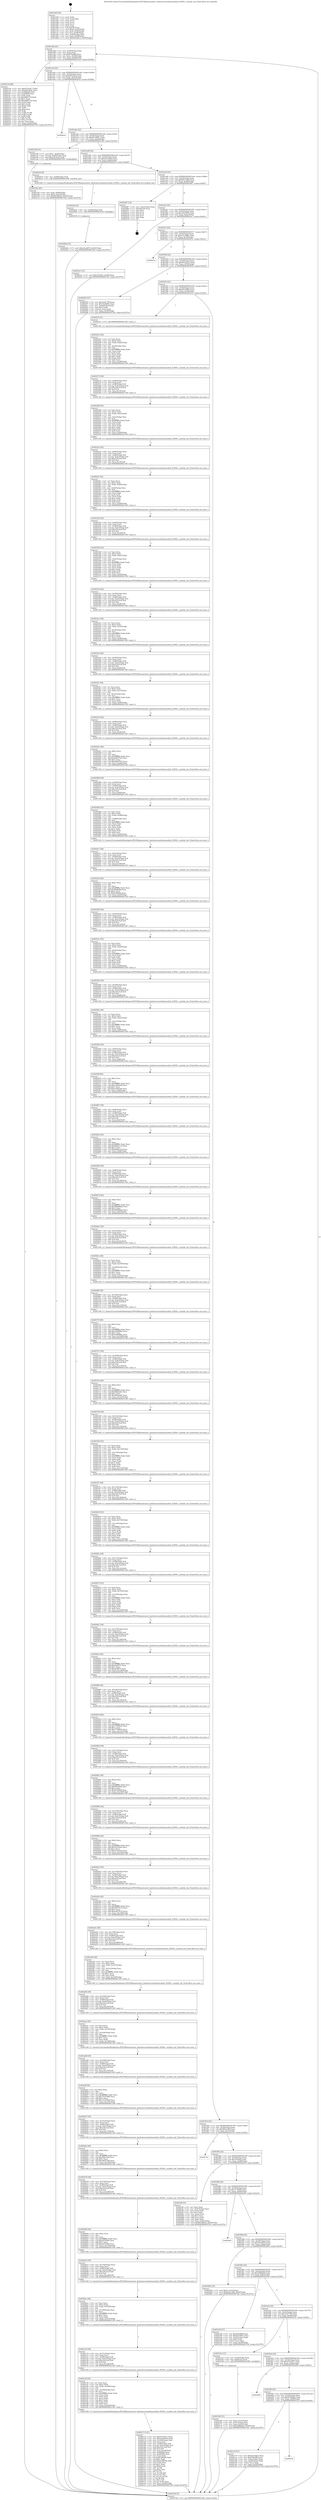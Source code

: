 digraph "0x401e60" {
  label = "0x401e60 (/mnt/c/Users/mathe/Desktop/tcc/POCII/binaries/extr_hashcatsrcmodulesmodule_02500.c_module_init_Final-ollvm.out::main(0))"
  labelloc = "t"
  node[shape=record]

  Entry [label="",width=0.3,height=0.3,shape=circle,fillcolor=black,style=filled]
  "0x401e8d" [label="{
     0x401e8d [23]\l
     | [instrs]\l
     &nbsp;&nbsp;0x401e8d \<+3\>: mov -0x50(%rbp),%eax\l
     &nbsp;&nbsp;0x401e90 \<+2\>: mov %eax,%ecx\l
     &nbsp;&nbsp;0x401e92 \<+6\>: sub $0x879e4ffb,%ecx\l
     &nbsp;&nbsp;0x401e98 \<+3\>: mov %eax,-0x54(%rbp)\l
     &nbsp;&nbsp;0x401e9b \<+3\>: mov %ecx,-0x58(%rbp)\l
     &nbsp;&nbsp;0x401e9e \<+6\>: je 00000000004021e4 \<main+0x384\>\l
  }"]
  "0x4021e4" [label="{
     0x4021e4 [88]\l
     | [instrs]\l
     &nbsp;&nbsp;0x4021e4 \<+5\>: mov $0x437ec617,%eax\l
     &nbsp;&nbsp;0x4021e9 \<+5\>: mov $0xd4519f22,%ecx\l
     &nbsp;&nbsp;0x4021ee \<+7\>: mov 0x4060d8,%edx\l
     &nbsp;&nbsp;0x4021f5 \<+7\>: mov 0x406090,%esi\l
     &nbsp;&nbsp;0x4021fc \<+2\>: mov %edx,%edi\l
     &nbsp;&nbsp;0x4021fe \<+6\>: sub $0x4df0e719,%edi\l
     &nbsp;&nbsp;0x402204 \<+3\>: sub $0x1,%edi\l
     &nbsp;&nbsp;0x402207 \<+6\>: add $0x4df0e719,%edi\l
     &nbsp;&nbsp;0x40220d \<+3\>: imul %edi,%edx\l
     &nbsp;&nbsp;0x402210 \<+3\>: and $0x1,%edx\l
     &nbsp;&nbsp;0x402213 \<+3\>: cmp $0x0,%edx\l
     &nbsp;&nbsp;0x402216 \<+4\>: sete %r8b\l
     &nbsp;&nbsp;0x40221a \<+3\>: cmp $0xa,%esi\l
     &nbsp;&nbsp;0x40221d \<+4\>: setl %r9b\l
     &nbsp;&nbsp;0x402221 \<+3\>: mov %r8b,%r10b\l
     &nbsp;&nbsp;0x402224 \<+3\>: and %r9b,%r10b\l
     &nbsp;&nbsp;0x402227 \<+3\>: xor %r9b,%r8b\l
     &nbsp;&nbsp;0x40222a \<+3\>: or %r8b,%r10b\l
     &nbsp;&nbsp;0x40222d \<+4\>: test $0x1,%r10b\l
     &nbsp;&nbsp;0x402231 \<+3\>: cmovne %ecx,%eax\l
     &nbsp;&nbsp;0x402234 \<+3\>: mov %eax,-0x50(%rbp)\l
     &nbsp;&nbsp;0x402237 \<+5\>: jmp 00000000004037d4 \<main+0x1974\>\l
  }"]
  "0x401ea4" [label="{
     0x401ea4 [22]\l
     | [instrs]\l
     &nbsp;&nbsp;0x401ea4 \<+5\>: jmp 0000000000401ea9 \<main+0x49\>\l
     &nbsp;&nbsp;0x401ea9 \<+3\>: mov -0x54(%rbp),%eax\l
     &nbsp;&nbsp;0x401eac \<+5\>: sub $0x8d7b34a4,%eax\l
     &nbsp;&nbsp;0x401eb1 \<+3\>: mov %eax,-0x5c(%rbp)\l
     &nbsp;&nbsp;0x401eb4 \<+6\>: je 00000000004020c0 \<main+0x260\>\l
  }"]
  Exit [label="",width=0.3,height=0.3,shape=circle,fillcolor=black,style=filled,peripheries=2]
  "0x4020c0" [label="{
     0x4020c0\l
  }", style=dashed]
  "0x401eba" [label="{
     0x401eba [22]\l
     | [instrs]\l
     &nbsp;&nbsp;0x401eba \<+5\>: jmp 0000000000401ebf \<main+0x5f\>\l
     &nbsp;&nbsp;0x401ebf \<+3\>: mov -0x54(%rbp),%eax\l
     &nbsp;&nbsp;0x401ec2 \<+5\>: sub $0xb07e9f31,%eax\l
     &nbsp;&nbsp;0x401ec7 \<+3\>: mov %eax,-0x60(%rbp)\l
     &nbsp;&nbsp;0x401eca \<+6\>: je 000000000040219b \<main+0x33b\>\l
  }"]
  "0x402d2b" [label="{
     0x402d2b [12]\l
     | [instrs]\l
     &nbsp;&nbsp;0x402d2b \<+7\>: movl $0x18ccd974,-0x50(%rbp)\l
     &nbsp;&nbsp;0x402d32 \<+5\>: jmp 00000000004037d4 \<main+0x1974\>\l
  }"]
  "0x40219b" [label="{
     0x40219b [23]\l
     | [instrs]\l
     &nbsp;&nbsp;0x40219b \<+7\>: movl $0x1,-0x40(%rbp)\l
     &nbsp;&nbsp;0x4021a2 \<+4\>: movslq -0x40(%rbp),%rax\l
     &nbsp;&nbsp;0x4021a6 \<+7\>: imul $0x1b0,%rax,%rdi\l
     &nbsp;&nbsp;0x4021ad \<+5\>: call 0000000000401050 \<malloc@plt\>\l
     | [calls]\l
     &nbsp;&nbsp;0x401050 \{1\} (unknown)\l
  }"]
  "0x401ed0" [label="{
     0x401ed0 [22]\l
     | [instrs]\l
     &nbsp;&nbsp;0x401ed0 \<+5\>: jmp 0000000000401ed5 \<main+0x75\>\l
     &nbsp;&nbsp;0x401ed5 \<+3\>: mov -0x54(%rbp),%eax\l
     &nbsp;&nbsp;0x401ed8 \<+5\>: sub $0xb3a148cd,%eax\l
     &nbsp;&nbsp;0x401edd \<+3\>: mov %eax,-0x64(%rbp)\l
     &nbsp;&nbsp;0x401ee0 \<+6\>: je 0000000000402d19 \<main+0xeb9\>\l
  }"]
  "0x402d22" [label="{
     0x402d22 [9]\l
     | [instrs]\l
     &nbsp;&nbsp;0x402d22 \<+4\>: mov -0x48(%rbp),%rdi\l
     &nbsp;&nbsp;0x402d26 \<+5\>: call 0000000000401030 \<free@plt\>\l
     | [calls]\l
     &nbsp;&nbsp;0x401030 \{1\} (unknown)\l
  }"]
  "0x402d19" [label="{
     0x402d19 [9]\l
     | [instrs]\l
     &nbsp;&nbsp;0x402d19 \<+4\>: mov -0x48(%rbp),%rdi\l
     &nbsp;&nbsp;0x402d1d \<+5\>: call 0000000000401400 \<module_init\>\l
     | [calls]\l
     &nbsp;&nbsp;0x401400 \{1\} (/mnt/c/Users/mathe/Desktop/tcc/POCII/binaries/extr_hashcatsrcmodulesmodule_02500.c_module_init_Final-ollvm.out::module_init)\l
  }"]
  "0x401ee6" [label="{
     0x401ee6 [22]\l
     | [instrs]\l
     &nbsp;&nbsp;0x401ee6 \<+5\>: jmp 0000000000401eeb \<main+0x8b\>\l
     &nbsp;&nbsp;0x401eeb \<+3\>: mov -0x54(%rbp),%eax\l
     &nbsp;&nbsp;0x401eee \<+5\>: sub $0xbb41c366,%eax\l
     &nbsp;&nbsp;0x401ef3 \<+3\>: mov %eax,-0x68(%rbp)\l
     &nbsp;&nbsp;0x401ef6 \<+6\>: je 0000000000402d67 \<main+0xf07\>\l
  }"]
  "0x402c73" [label="{
     0x402c73 [121]\l
     | [instrs]\l
     &nbsp;&nbsp;0x402c73 \<+5\>: mov $0x437ec617,%ecx\l
     &nbsp;&nbsp;0x402c78 \<+5\>: mov $0xca933934,%edx\l
     &nbsp;&nbsp;0x402c7d \<+6\>: mov -0x164(%rbp),%esi\l
     &nbsp;&nbsp;0x402c83 \<+3\>: imul %eax,%esi\l
     &nbsp;&nbsp;0x402c86 \<+4\>: mov -0x48(%rbp),%r8\l
     &nbsp;&nbsp;0x402c8a \<+4\>: movslq -0x4c(%rbp),%r9\l
     &nbsp;&nbsp;0x402c8e \<+7\>: imul $0x1b0,%r9,%r9\l
     &nbsp;&nbsp;0x402c95 \<+3\>: add %r9,%r8\l
     &nbsp;&nbsp;0x402c98 \<+7\>: mov %esi,0x1a8(%r8)\l
     &nbsp;&nbsp;0x402c9f \<+7\>: mov 0x4060d8,%eax\l
     &nbsp;&nbsp;0x402ca6 \<+7\>: mov 0x406090,%esi\l
     &nbsp;&nbsp;0x402cad \<+2\>: mov %eax,%edi\l
     &nbsp;&nbsp;0x402caf \<+6\>: sub $0x8c38bf36,%edi\l
     &nbsp;&nbsp;0x402cb5 \<+3\>: sub $0x1,%edi\l
     &nbsp;&nbsp;0x402cb8 \<+6\>: add $0x8c38bf36,%edi\l
     &nbsp;&nbsp;0x402cbe \<+3\>: imul %edi,%eax\l
     &nbsp;&nbsp;0x402cc1 \<+3\>: and $0x1,%eax\l
     &nbsp;&nbsp;0x402cc4 \<+3\>: cmp $0x0,%eax\l
     &nbsp;&nbsp;0x402cc7 \<+4\>: sete %r10b\l
     &nbsp;&nbsp;0x402ccb \<+3\>: cmp $0xa,%esi\l
     &nbsp;&nbsp;0x402cce \<+4\>: setl %r11b\l
     &nbsp;&nbsp;0x402cd2 \<+3\>: mov %r10b,%bl\l
     &nbsp;&nbsp;0x402cd5 \<+3\>: and %r11b,%bl\l
     &nbsp;&nbsp;0x402cd8 \<+3\>: xor %r11b,%r10b\l
     &nbsp;&nbsp;0x402cdb \<+3\>: or %r10b,%bl\l
     &nbsp;&nbsp;0x402cde \<+3\>: test $0x1,%bl\l
     &nbsp;&nbsp;0x402ce1 \<+3\>: cmovne %edx,%ecx\l
     &nbsp;&nbsp;0x402ce4 \<+3\>: mov %ecx,-0x50(%rbp)\l
     &nbsp;&nbsp;0x402ce7 \<+5\>: jmp 00000000004037d4 \<main+0x1974\>\l
  }"]
  "0x402d67" [label="{
     0x402d67 [19]\l
     | [instrs]\l
     &nbsp;&nbsp;0x402d67 \<+3\>: mov -0x2c(%rbp),%eax\l
     &nbsp;&nbsp;0x402d6a \<+7\>: add $0x1f0,%rsp\l
     &nbsp;&nbsp;0x402d71 \<+1\>: pop %rbx\l
     &nbsp;&nbsp;0x402d72 \<+2\>: pop %r12\l
     &nbsp;&nbsp;0x402d74 \<+2\>: pop %r14\l
     &nbsp;&nbsp;0x402d76 \<+2\>: pop %r15\l
     &nbsp;&nbsp;0x402d78 \<+1\>: pop %rbp\l
     &nbsp;&nbsp;0x402d79 \<+1\>: ret\l
  }"]
  "0x401efc" [label="{
     0x401efc [22]\l
     | [instrs]\l
     &nbsp;&nbsp;0x401efc \<+5\>: jmp 0000000000401f01 \<main+0xa1\>\l
     &nbsp;&nbsp;0x401f01 \<+3\>: mov -0x54(%rbp),%eax\l
     &nbsp;&nbsp;0x401f04 \<+5\>: sub $0xca933934,%eax\l
     &nbsp;&nbsp;0x401f09 \<+3\>: mov %eax,-0x6c(%rbp)\l
     &nbsp;&nbsp;0x401f0c \<+6\>: je 0000000000402cec \<main+0xe8c\>\l
  }"]
  "0x402c3f" [label="{
     0x402c3f [52]\l
     | [instrs]\l
     &nbsp;&nbsp;0x402c3f \<+2\>: xor %ecx,%ecx\l
     &nbsp;&nbsp;0x402c41 \<+5\>: mov $0x2,%edx\l
     &nbsp;&nbsp;0x402c46 \<+6\>: mov %edx,-0x160(%rbp)\l
     &nbsp;&nbsp;0x402c4c \<+1\>: cltd\l
     &nbsp;&nbsp;0x402c4d \<+6\>: mov -0x160(%rbp),%esi\l
     &nbsp;&nbsp;0x402c53 \<+2\>: idiv %esi\l
     &nbsp;&nbsp;0x402c55 \<+6\>: imul $0xfffffffe,%edx,%edx\l
     &nbsp;&nbsp;0x402c5b \<+2\>: mov %ecx,%edi\l
     &nbsp;&nbsp;0x402c5d \<+2\>: sub %edx,%edi\l
     &nbsp;&nbsp;0x402c5f \<+2\>: mov %ecx,%edx\l
     &nbsp;&nbsp;0x402c61 \<+3\>: sub $0x1,%edx\l
     &nbsp;&nbsp;0x402c64 \<+2\>: add %edx,%edi\l
     &nbsp;&nbsp;0x402c66 \<+2\>: sub %edi,%ecx\l
     &nbsp;&nbsp;0x402c68 \<+6\>: mov %ecx,-0x164(%rbp)\l
     &nbsp;&nbsp;0x402c6e \<+5\>: call 0000000000401160 \<next_i\>\l
     | [calls]\l
     &nbsp;&nbsp;0x401160 \{1\} (/mnt/c/Users/mathe/Desktop/tcc/POCII/binaries/extr_hashcatsrcmodulesmodule_02500.c_module_init_Final-ollvm.out::next_i)\l
  }"]
  "0x402cec" [label="{
     0x402cec [12]\l
     | [instrs]\l
     &nbsp;&nbsp;0x402cec \<+7\>: movl $0x27f2442,-0x50(%rbp)\l
     &nbsp;&nbsp;0x402cf3 \<+5\>: jmp 00000000004037d4 \<main+0x1974\>\l
  }"]
  "0x401f12" [label="{
     0x401f12 [22]\l
     | [instrs]\l
     &nbsp;&nbsp;0x401f12 \<+5\>: jmp 0000000000401f17 \<main+0xb7\>\l
     &nbsp;&nbsp;0x401f17 \<+3\>: mov -0x54(%rbp),%eax\l
     &nbsp;&nbsp;0x401f1a \<+5\>: sub $0xcd11d892,%eax\l
     &nbsp;&nbsp;0x401f1f \<+3\>: mov %eax,-0x70(%rbp)\l
     &nbsp;&nbsp;0x401f22 \<+6\>: je 0000000000402d7a \<main+0xf1a\>\l
  }"]
  "0x402c18" [label="{
     0x402c18 [39]\l
     | [instrs]\l
     &nbsp;&nbsp;0x402c18 \<+6\>: mov -0x15c(%rbp),%ecx\l
     &nbsp;&nbsp;0x402c1e \<+3\>: imul %eax,%ecx\l
     &nbsp;&nbsp;0x402c21 \<+4\>: mov -0x48(%rbp),%r8\l
     &nbsp;&nbsp;0x402c25 \<+4\>: movslq -0x4c(%rbp),%r9\l
     &nbsp;&nbsp;0x402c29 \<+7\>: imul $0x1b0,%r9,%r9\l
     &nbsp;&nbsp;0x402c30 \<+3\>: add %r9,%r8\l
     &nbsp;&nbsp;0x402c33 \<+7\>: mov %ecx,0x1a4(%r8)\l
     &nbsp;&nbsp;0x402c3a \<+5\>: call 0000000000401160 \<next_i\>\l
     | [calls]\l
     &nbsp;&nbsp;0x401160 \{1\} (/mnt/c/Users/mathe/Desktop/tcc/POCII/binaries/extr_hashcatsrcmodulesmodule_02500.c_module_init_Final-ollvm.out::next_i)\l
  }"]
  "0x402d7a" [label="{
     0x402d7a\l
  }", style=dashed]
  "0x401f28" [label="{
     0x401f28 [22]\l
     | [instrs]\l
     &nbsp;&nbsp;0x401f28 \<+5\>: jmp 0000000000401f2d \<main+0xcd\>\l
     &nbsp;&nbsp;0x401f2d \<+3\>: mov -0x54(%rbp),%eax\l
     &nbsp;&nbsp;0x401f30 \<+5\>: sub $0xd01bab12,%eax\l
     &nbsp;&nbsp;0x401f35 \<+3\>: mov %eax,-0x74(%rbp)\l
     &nbsp;&nbsp;0x401f38 \<+6\>: je 0000000000402052 \<main+0x1f2\>\l
  }"]
  "0x402bec" [label="{
     0x402bec [44]\l
     | [instrs]\l
     &nbsp;&nbsp;0x402bec \<+2\>: xor %ecx,%ecx\l
     &nbsp;&nbsp;0x402bee \<+5\>: mov $0x2,%edx\l
     &nbsp;&nbsp;0x402bf3 \<+6\>: mov %edx,-0x158(%rbp)\l
     &nbsp;&nbsp;0x402bf9 \<+1\>: cltd\l
     &nbsp;&nbsp;0x402bfa \<+6\>: mov -0x158(%rbp),%esi\l
     &nbsp;&nbsp;0x402c00 \<+2\>: idiv %esi\l
     &nbsp;&nbsp;0x402c02 \<+6\>: imul $0xfffffffe,%edx,%edx\l
     &nbsp;&nbsp;0x402c08 \<+3\>: sub $0x1,%ecx\l
     &nbsp;&nbsp;0x402c0b \<+2\>: sub %ecx,%edx\l
     &nbsp;&nbsp;0x402c0d \<+6\>: mov %edx,-0x15c(%rbp)\l
     &nbsp;&nbsp;0x402c13 \<+5\>: call 0000000000401160 \<next_i\>\l
     | [calls]\l
     &nbsp;&nbsp;0x401160 \{1\} (/mnt/c/Users/mathe/Desktop/tcc/POCII/binaries/extr_hashcatsrcmodulesmodule_02500.c_module_init_Final-ollvm.out::next_i)\l
  }"]
  "0x402052" [label="{
     0x402052 [27]\l
     | [instrs]\l
     &nbsp;&nbsp;0x402052 \<+5\>: mov $0x3cb277f9,%eax\l
     &nbsp;&nbsp;0x402057 \<+5\>: mov $0x75c6bf02,%ecx\l
     &nbsp;&nbsp;0x40205c \<+3\>: mov -0x28(%rbp),%edx\l
     &nbsp;&nbsp;0x40205f \<+3\>: cmp $0x2,%edx\l
     &nbsp;&nbsp;0x402062 \<+3\>: cmovne %ecx,%eax\l
     &nbsp;&nbsp;0x402065 \<+3\>: mov %eax,-0x50(%rbp)\l
     &nbsp;&nbsp;0x402068 \<+5\>: jmp 00000000004037d4 \<main+0x1974\>\l
  }"]
  "0x401f3e" [label="{
     0x401f3e [22]\l
     | [instrs]\l
     &nbsp;&nbsp;0x401f3e \<+5\>: jmp 0000000000401f43 \<main+0xe3\>\l
     &nbsp;&nbsp;0x401f43 \<+3\>: mov -0x54(%rbp),%eax\l
     &nbsp;&nbsp;0x401f46 \<+5\>: sub $0xd4519f22,%eax\l
     &nbsp;&nbsp;0x401f4b \<+3\>: mov %eax,-0x78(%rbp)\l
     &nbsp;&nbsp;0x401f4e \<+6\>: je 000000000040223c \<main+0x3dc\>\l
  }"]
  "0x4037d4" [label="{
     0x4037d4 [5]\l
     | [instrs]\l
     &nbsp;&nbsp;0x4037d4 \<+5\>: jmp 0000000000401e8d \<main+0x2d\>\l
  }"]
  "0x401e60" [label="{
     0x401e60 [45]\l
     | [instrs]\l
     &nbsp;&nbsp;0x401e60 \<+1\>: push %rbp\l
     &nbsp;&nbsp;0x401e61 \<+3\>: mov %rsp,%rbp\l
     &nbsp;&nbsp;0x401e64 \<+2\>: push %r15\l
     &nbsp;&nbsp;0x401e66 \<+2\>: push %r14\l
     &nbsp;&nbsp;0x401e68 \<+2\>: push %r12\l
     &nbsp;&nbsp;0x401e6a \<+1\>: push %rbx\l
     &nbsp;&nbsp;0x401e6b \<+7\>: sub $0x1f0,%rsp\l
     &nbsp;&nbsp;0x401e72 \<+7\>: movl $0x0,-0x2c(%rbp)\l
     &nbsp;&nbsp;0x401e79 \<+3\>: mov %edi,-0x30(%rbp)\l
     &nbsp;&nbsp;0x401e7c \<+4\>: mov %rsi,-0x38(%rbp)\l
     &nbsp;&nbsp;0x401e80 \<+3\>: mov -0x30(%rbp),%edi\l
     &nbsp;&nbsp;0x401e83 \<+3\>: mov %edi,-0x28(%rbp)\l
     &nbsp;&nbsp;0x401e86 \<+7\>: movl $0xd01bab12,-0x50(%rbp)\l
  }"]
  "0x402bc5" [label="{
     0x402bc5 [39]\l
     | [instrs]\l
     &nbsp;&nbsp;0x402bc5 \<+6\>: mov -0x154(%rbp),%ecx\l
     &nbsp;&nbsp;0x402bcb \<+3\>: imul %eax,%ecx\l
     &nbsp;&nbsp;0x402bce \<+4\>: mov -0x48(%rbp),%r8\l
     &nbsp;&nbsp;0x402bd2 \<+4\>: movslq -0x4c(%rbp),%r9\l
     &nbsp;&nbsp;0x402bd6 \<+7\>: imul $0x1b0,%r9,%r9\l
     &nbsp;&nbsp;0x402bdd \<+3\>: add %r9,%r8\l
     &nbsp;&nbsp;0x402be0 \<+7\>: mov %ecx,0x1a0(%r8)\l
     &nbsp;&nbsp;0x402be7 \<+5\>: call 0000000000401160 \<next_i\>\l
     | [calls]\l
     &nbsp;&nbsp;0x401160 \{1\} (/mnt/c/Users/mathe/Desktop/tcc/POCII/binaries/extr_hashcatsrcmodulesmodule_02500.c_module_init_Final-ollvm.out::next_i)\l
  }"]
  "0x40223c" [label="{
     0x40223c [5]\l
     | [instrs]\l
     &nbsp;&nbsp;0x40223c \<+5\>: call 0000000000401160 \<next_i\>\l
     | [calls]\l
     &nbsp;&nbsp;0x401160 \{1\} (/mnt/c/Users/mathe/Desktop/tcc/POCII/binaries/extr_hashcatsrcmodulesmodule_02500.c_module_init_Final-ollvm.out::next_i)\l
  }"]
  "0x401f54" [label="{
     0x401f54 [22]\l
     | [instrs]\l
     &nbsp;&nbsp;0x401f54 \<+5\>: jmp 0000000000401f59 \<main+0xf9\>\l
     &nbsp;&nbsp;0x401f59 \<+3\>: mov -0x54(%rbp),%eax\l
     &nbsp;&nbsp;0x401f5c \<+5\>: sub $0xfd621a86,%eax\l
     &nbsp;&nbsp;0x401f61 \<+3\>: mov %eax,-0x7c(%rbp)\l
     &nbsp;&nbsp;0x401f64 \<+6\>: je 0000000000402152 \<main+0x2f2\>\l
  }"]
  "0x402b9d" [label="{
     0x402b9d [40]\l
     | [instrs]\l
     &nbsp;&nbsp;0x402b9d \<+5\>: mov $0x2,%ecx\l
     &nbsp;&nbsp;0x402ba2 \<+1\>: cltd\l
     &nbsp;&nbsp;0x402ba3 \<+2\>: idiv %ecx\l
     &nbsp;&nbsp;0x402ba5 \<+6\>: imul $0xfffffffe,%edx,%ecx\l
     &nbsp;&nbsp;0x402bab \<+6\>: sub $0xe67fc994,%ecx\l
     &nbsp;&nbsp;0x402bb1 \<+3\>: add $0x1,%ecx\l
     &nbsp;&nbsp;0x402bb4 \<+6\>: add $0xe67fc994,%ecx\l
     &nbsp;&nbsp;0x402bba \<+6\>: mov %ecx,-0x154(%rbp)\l
     &nbsp;&nbsp;0x402bc0 \<+5\>: call 0000000000401160 \<next_i\>\l
     | [calls]\l
     &nbsp;&nbsp;0x401160 \{1\} (/mnt/c/Users/mathe/Desktop/tcc/POCII/binaries/extr_hashcatsrcmodulesmodule_02500.c_module_init_Final-ollvm.out::next_i)\l
  }"]
  "0x402152" [label="{
     0x402152\l
  }", style=dashed]
  "0x401f6a" [label="{
     0x401f6a [22]\l
     | [instrs]\l
     &nbsp;&nbsp;0x401f6a \<+5\>: jmp 0000000000401f6f \<main+0x10f\>\l
     &nbsp;&nbsp;0x401f6f \<+3\>: mov -0x54(%rbp),%eax\l
     &nbsp;&nbsp;0x401f72 \<+5\>: sub $0x27f2442,%eax\l
     &nbsp;&nbsp;0x401f77 \<+3\>: mov %eax,-0x80(%rbp)\l
     &nbsp;&nbsp;0x401f7a \<+6\>: je 0000000000402cf8 \<main+0xe98\>\l
  }"]
  "0x402b76" [label="{
     0x402b76 [39]\l
     | [instrs]\l
     &nbsp;&nbsp;0x402b76 \<+6\>: mov -0x150(%rbp),%ecx\l
     &nbsp;&nbsp;0x402b7c \<+3\>: imul %eax,%ecx\l
     &nbsp;&nbsp;0x402b7f \<+4\>: mov -0x48(%rbp),%r8\l
     &nbsp;&nbsp;0x402b83 \<+4\>: movslq -0x4c(%rbp),%r9\l
     &nbsp;&nbsp;0x402b87 \<+7\>: imul $0x1b0,%r9,%r9\l
     &nbsp;&nbsp;0x402b8e \<+3\>: add %r9,%r8\l
     &nbsp;&nbsp;0x402b91 \<+7\>: mov %ecx,0x188(%r8)\l
     &nbsp;&nbsp;0x402b98 \<+5\>: call 0000000000401160 \<next_i\>\l
     | [calls]\l
     &nbsp;&nbsp;0x401160 \{1\} (/mnt/c/Users/mathe/Desktop/tcc/POCII/binaries/extr_hashcatsrcmodulesmodule_02500.c_module_init_Final-ollvm.out::next_i)\l
  }"]
  "0x402cf8" [label="{
     0x402cf8 [33]\l
     | [instrs]\l
     &nbsp;&nbsp;0x402cf8 \<+2\>: xor %eax,%eax\l
     &nbsp;&nbsp;0x402cfa \<+3\>: mov -0x4c(%rbp),%ecx\l
     &nbsp;&nbsp;0x402cfd \<+2\>: mov %eax,%edx\l
     &nbsp;&nbsp;0x402cff \<+2\>: sub %ecx,%edx\l
     &nbsp;&nbsp;0x402d01 \<+2\>: mov %eax,%ecx\l
     &nbsp;&nbsp;0x402d03 \<+3\>: sub $0x1,%ecx\l
     &nbsp;&nbsp;0x402d06 \<+2\>: add %ecx,%edx\l
     &nbsp;&nbsp;0x402d08 \<+2\>: sub %edx,%eax\l
     &nbsp;&nbsp;0x402d0a \<+3\>: mov %eax,-0x4c(%rbp)\l
     &nbsp;&nbsp;0x402d0d \<+7\>: movl $0x66188e02,-0x50(%rbp)\l
     &nbsp;&nbsp;0x402d14 \<+5\>: jmp 00000000004037d4 \<main+0x1974\>\l
  }"]
  "0x401f80" [label="{
     0x401f80 [25]\l
     | [instrs]\l
     &nbsp;&nbsp;0x401f80 \<+5\>: jmp 0000000000401f85 \<main+0x125\>\l
     &nbsp;&nbsp;0x401f85 \<+3\>: mov -0x54(%rbp),%eax\l
     &nbsp;&nbsp;0x401f88 \<+5\>: sub $0x117d2f2f,%eax\l
     &nbsp;&nbsp;0x401f8d \<+6\>: mov %eax,-0x84(%rbp)\l
     &nbsp;&nbsp;0x401f93 \<+6\>: je 0000000000402d43 \<main+0xee3\>\l
  }"]
  "0x402b4e" [label="{
     0x402b4e [40]\l
     | [instrs]\l
     &nbsp;&nbsp;0x402b4e \<+5\>: mov $0x2,%ecx\l
     &nbsp;&nbsp;0x402b53 \<+1\>: cltd\l
     &nbsp;&nbsp;0x402b54 \<+2\>: idiv %ecx\l
     &nbsp;&nbsp;0x402b56 \<+6\>: imul $0xfffffffe,%edx,%ecx\l
     &nbsp;&nbsp;0x402b5c \<+6\>: sub $0x39fce78d,%ecx\l
     &nbsp;&nbsp;0x402b62 \<+3\>: add $0x1,%ecx\l
     &nbsp;&nbsp;0x402b65 \<+6\>: add $0x39fce78d,%ecx\l
     &nbsp;&nbsp;0x402b6b \<+6\>: mov %ecx,-0x150(%rbp)\l
     &nbsp;&nbsp;0x402b71 \<+5\>: call 0000000000401160 \<next_i\>\l
     | [calls]\l
     &nbsp;&nbsp;0x401160 \{1\} (/mnt/c/Users/mathe/Desktop/tcc/POCII/binaries/extr_hashcatsrcmodulesmodule_02500.c_module_init_Final-ollvm.out::next_i)\l
  }"]
  "0x402d43" [label="{
     0x402d43\l
  }", style=dashed]
  "0x401f99" [label="{
     0x401f99 [25]\l
     | [instrs]\l
     &nbsp;&nbsp;0x401f99 \<+5\>: jmp 0000000000401f9e \<main+0x13e\>\l
     &nbsp;&nbsp;0x401f9e \<+3\>: mov -0x54(%rbp),%eax\l
     &nbsp;&nbsp;0x401fa1 \<+5\>: sub $0x18ccd974,%eax\l
     &nbsp;&nbsp;0x401fa6 \<+6\>: mov %eax,-0x88(%rbp)\l
     &nbsp;&nbsp;0x401fac \<+6\>: je 0000000000402d54 \<main+0xef4\>\l
  }"]
  "0x402b27" [label="{
     0x402b27 [39]\l
     | [instrs]\l
     &nbsp;&nbsp;0x402b27 \<+6\>: mov -0x14c(%rbp),%ecx\l
     &nbsp;&nbsp;0x402b2d \<+3\>: imul %eax,%ecx\l
     &nbsp;&nbsp;0x402b30 \<+4\>: mov -0x48(%rbp),%r8\l
     &nbsp;&nbsp;0x402b34 \<+4\>: movslq -0x4c(%rbp),%r9\l
     &nbsp;&nbsp;0x402b38 \<+7\>: imul $0x1b0,%r9,%r9\l
     &nbsp;&nbsp;0x402b3f \<+3\>: add %r9,%r8\l
     &nbsp;&nbsp;0x402b42 \<+7\>: mov %ecx,0x174(%r8)\l
     &nbsp;&nbsp;0x402b49 \<+5\>: call 0000000000401160 \<next_i\>\l
     | [calls]\l
     &nbsp;&nbsp;0x401160 \{1\} (/mnt/c/Users/mathe/Desktop/tcc/POCII/binaries/extr_hashcatsrcmodulesmodule_02500.c_module_init_Final-ollvm.out::next_i)\l
  }"]
  "0x402d54" [label="{
     0x402d54 [19]\l
     | [instrs]\l
     &nbsp;&nbsp;0x402d54 \<+7\>: movl $0x0,-0x2c(%rbp)\l
     &nbsp;&nbsp;0x402d5b \<+7\>: movl $0xbb41c366,-0x50(%rbp)\l
     &nbsp;&nbsp;0x402d62 \<+5\>: jmp 00000000004037d4 \<main+0x1974\>\l
  }"]
  "0x401fb2" [label="{
     0x401fb2 [25]\l
     | [instrs]\l
     &nbsp;&nbsp;0x401fb2 \<+5\>: jmp 0000000000401fb7 \<main+0x157\>\l
     &nbsp;&nbsp;0x401fb7 \<+3\>: mov -0x54(%rbp),%eax\l
     &nbsp;&nbsp;0x401fba \<+5\>: sub $0x2fd86ab0,%eax\l
     &nbsp;&nbsp;0x401fbf \<+6\>: mov %eax,-0x8c(%rbp)\l
     &nbsp;&nbsp;0x401fc5 \<+6\>: je 0000000000402180 \<main+0x320\>\l
  }"]
  "0x402aff" [label="{
     0x402aff [40]\l
     | [instrs]\l
     &nbsp;&nbsp;0x402aff \<+5\>: mov $0x2,%ecx\l
     &nbsp;&nbsp;0x402b04 \<+1\>: cltd\l
     &nbsp;&nbsp;0x402b05 \<+2\>: idiv %ecx\l
     &nbsp;&nbsp;0x402b07 \<+6\>: imul $0xfffffffe,%edx,%ecx\l
     &nbsp;&nbsp;0x402b0d \<+6\>: sub $0x72c47b86,%ecx\l
     &nbsp;&nbsp;0x402b13 \<+3\>: add $0x1,%ecx\l
     &nbsp;&nbsp;0x402b16 \<+6\>: add $0x72c47b86,%ecx\l
     &nbsp;&nbsp;0x402b1c \<+6\>: mov %ecx,-0x14c(%rbp)\l
     &nbsp;&nbsp;0x402b22 \<+5\>: call 0000000000401160 \<next_i\>\l
     | [calls]\l
     &nbsp;&nbsp;0x401160 \{1\} (/mnt/c/Users/mathe/Desktop/tcc/POCII/binaries/extr_hashcatsrcmodulesmodule_02500.c_module_init_Final-ollvm.out::next_i)\l
  }"]
  "0x402180" [label="{
     0x402180 [27]\l
     | [instrs]\l
     &nbsp;&nbsp;0x402180 \<+5\>: mov $0x6c9ef60f,%eax\l
     &nbsp;&nbsp;0x402185 \<+5\>: mov $0xb07e9f31,%ecx\l
     &nbsp;&nbsp;0x40218a \<+3\>: mov -0x24(%rbp),%edx\l
     &nbsp;&nbsp;0x40218d \<+3\>: cmp $0x0,%edx\l
     &nbsp;&nbsp;0x402190 \<+3\>: cmove %ecx,%eax\l
     &nbsp;&nbsp;0x402193 \<+3\>: mov %eax,-0x50(%rbp)\l
     &nbsp;&nbsp;0x402196 \<+5\>: jmp 00000000004037d4 \<main+0x1974\>\l
  }"]
  "0x401fcb" [label="{
     0x401fcb [25]\l
     | [instrs]\l
     &nbsp;&nbsp;0x401fcb \<+5\>: jmp 0000000000401fd0 \<main+0x170\>\l
     &nbsp;&nbsp;0x401fd0 \<+3\>: mov -0x54(%rbp),%eax\l
     &nbsp;&nbsp;0x401fd3 \<+5\>: sub $0x3cb277f9,%eax\l
     &nbsp;&nbsp;0x401fd8 \<+6\>: mov %eax,-0x90(%rbp)\l
     &nbsp;&nbsp;0x401fde \<+6\>: je 000000000040215e \<main+0x2fe\>\l
  }"]
  "0x402ad8" [label="{
     0x402ad8 [39]\l
     | [instrs]\l
     &nbsp;&nbsp;0x402ad8 \<+6\>: mov -0x148(%rbp),%ecx\l
     &nbsp;&nbsp;0x402ade \<+3\>: imul %eax,%ecx\l
     &nbsp;&nbsp;0x402ae1 \<+4\>: mov -0x48(%rbp),%r8\l
     &nbsp;&nbsp;0x402ae5 \<+4\>: movslq -0x4c(%rbp),%r9\l
     &nbsp;&nbsp;0x402ae9 \<+7\>: imul $0x1b0,%r9,%r9\l
     &nbsp;&nbsp;0x402af0 \<+3\>: add %r9,%r8\l
     &nbsp;&nbsp;0x402af3 \<+7\>: mov %ecx,0x170(%r8)\l
     &nbsp;&nbsp;0x402afa \<+5\>: call 0000000000401160 \<next_i\>\l
     | [calls]\l
     &nbsp;&nbsp;0x401160 \{1\} (/mnt/c/Users/mathe/Desktop/tcc/POCII/binaries/extr_hashcatsrcmodulesmodule_02500.c_module_init_Final-ollvm.out::next_i)\l
  }"]
  "0x40215e" [label="{
     0x40215e [13]\l
     | [instrs]\l
     &nbsp;&nbsp;0x40215e \<+4\>: mov -0x38(%rbp),%rax\l
     &nbsp;&nbsp;0x402162 \<+4\>: mov 0x8(%rax),%rdi\l
     &nbsp;&nbsp;0x402166 \<+5\>: call 0000000000401060 \<atoi@plt\>\l
     | [calls]\l
     &nbsp;&nbsp;0x401060 \{1\} (unknown)\l
  }"]
  "0x401fe4" [label="{
     0x401fe4 [25]\l
     | [instrs]\l
     &nbsp;&nbsp;0x401fe4 \<+5\>: jmp 0000000000401fe9 \<main+0x189\>\l
     &nbsp;&nbsp;0x401fe9 \<+3\>: mov -0x54(%rbp),%eax\l
     &nbsp;&nbsp;0x401fec \<+5\>: sub $0x437ec617,%eax\l
     &nbsp;&nbsp;0x401ff1 \<+6\>: mov %eax,-0x94(%rbp)\l
     &nbsp;&nbsp;0x401ff7 \<+6\>: je 0000000000402d92 \<main+0xf32\>\l
  }"]
  "0x40216b" [label="{
     0x40216b [21]\l
     | [instrs]\l
     &nbsp;&nbsp;0x40216b \<+3\>: mov %eax,-0x3c(%rbp)\l
     &nbsp;&nbsp;0x40216e \<+3\>: mov -0x3c(%rbp),%eax\l
     &nbsp;&nbsp;0x402171 \<+3\>: mov %eax,-0x24(%rbp)\l
     &nbsp;&nbsp;0x402174 \<+7\>: movl $0x2fd86ab0,-0x50(%rbp)\l
     &nbsp;&nbsp;0x40217b \<+5\>: jmp 00000000004037d4 \<main+0x1974\>\l
  }"]
  "0x4021b2" [label="{
     0x4021b2 [23]\l
     | [instrs]\l
     &nbsp;&nbsp;0x4021b2 \<+4\>: mov %rax,-0x48(%rbp)\l
     &nbsp;&nbsp;0x4021b6 \<+7\>: movl $0x0,-0x4c(%rbp)\l
     &nbsp;&nbsp;0x4021bd \<+7\>: movl $0x66188e02,-0x50(%rbp)\l
     &nbsp;&nbsp;0x4021c4 \<+5\>: jmp 00000000004037d4 \<main+0x1974\>\l
  }"]
  "0x402aac" [label="{
     0x402aac [44]\l
     | [instrs]\l
     &nbsp;&nbsp;0x402aac \<+2\>: xor %ecx,%ecx\l
     &nbsp;&nbsp;0x402aae \<+5\>: mov $0x2,%edx\l
     &nbsp;&nbsp;0x402ab3 \<+6\>: mov %edx,-0x144(%rbp)\l
     &nbsp;&nbsp;0x402ab9 \<+1\>: cltd\l
     &nbsp;&nbsp;0x402aba \<+6\>: mov -0x144(%rbp),%esi\l
     &nbsp;&nbsp;0x402ac0 \<+2\>: idiv %esi\l
     &nbsp;&nbsp;0x402ac2 \<+6\>: imul $0xfffffffe,%edx,%edx\l
     &nbsp;&nbsp;0x402ac8 \<+3\>: sub $0x1,%ecx\l
     &nbsp;&nbsp;0x402acb \<+2\>: sub %ecx,%edx\l
     &nbsp;&nbsp;0x402acd \<+6\>: mov %edx,-0x148(%rbp)\l
     &nbsp;&nbsp;0x402ad3 \<+5\>: call 0000000000401160 \<next_i\>\l
     | [calls]\l
     &nbsp;&nbsp;0x401160 \{1\} (/mnt/c/Users/mathe/Desktop/tcc/POCII/binaries/extr_hashcatsrcmodulesmodule_02500.c_module_init_Final-ollvm.out::next_i)\l
  }"]
  "0x402d92" [label="{
     0x402d92\l
  }", style=dashed]
  "0x401ffd" [label="{
     0x401ffd [25]\l
     | [instrs]\l
     &nbsp;&nbsp;0x401ffd \<+5\>: jmp 0000000000402002 \<main+0x1a2\>\l
     &nbsp;&nbsp;0x402002 \<+3\>: mov -0x54(%rbp),%eax\l
     &nbsp;&nbsp;0x402005 \<+5\>: sub $0x66188e02,%eax\l
     &nbsp;&nbsp;0x40200a \<+6\>: mov %eax,-0x98(%rbp)\l
     &nbsp;&nbsp;0x402010 \<+6\>: je 00000000004021c9 \<main+0x369\>\l
  }"]
  "0x402a85" [label="{
     0x402a85 [39]\l
     | [instrs]\l
     &nbsp;&nbsp;0x402a85 \<+6\>: mov -0x140(%rbp),%ecx\l
     &nbsp;&nbsp;0x402a8b \<+3\>: imul %eax,%ecx\l
     &nbsp;&nbsp;0x402a8e \<+4\>: mov -0x48(%rbp),%r8\l
     &nbsp;&nbsp;0x402a92 \<+4\>: movslq -0x4c(%rbp),%r9\l
     &nbsp;&nbsp;0x402a96 \<+7\>: imul $0x1b0,%r9,%r9\l
     &nbsp;&nbsp;0x402a9d \<+3\>: add %r9,%r8\l
     &nbsp;&nbsp;0x402aa0 \<+7\>: mov %ecx,0x16c(%r8)\l
     &nbsp;&nbsp;0x402aa7 \<+5\>: call 0000000000401160 \<next_i\>\l
     | [calls]\l
     &nbsp;&nbsp;0x401160 \{1\} (/mnt/c/Users/mathe/Desktop/tcc/POCII/binaries/extr_hashcatsrcmodulesmodule_02500.c_module_init_Final-ollvm.out::next_i)\l
  }"]
  "0x4021c9" [label="{
     0x4021c9 [27]\l
     | [instrs]\l
     &nbsp;&nbsp;0x4021c9 \<+5\>: mov $0xb3a148cd,%eax\l
     &nbsp;&nbsp;0x4021ce \<+5\>: mov $0x879e4ffb,%ecx\l
     &nbsp;&nbsp;0x4021d3 \<+3\>: mov -0x4c(%rbp),%edx\l
     &nbsp;&nbsp;0x4021d6 \<+3\>: cmp -0x40(%rbp),%edx\l
     &nbsp;&nbsp;0x4021d9 \<+3\>: cmovl %ecx,%eax\l
     &nbsp;&nbsp;0x4021dc \<+3\>: mov %eax,-0x50(%rbp)\l
     &nbsp;&nbsp;0x4021df \<+5\>: jmp 00000000004037d4 \<main+0x1974\>\l
  }"]
  "0x402016" [label="{
     0x402016\l
  }", style=dashed]
  "0x402241" [label="{
     0x402241 [52]\l
     | [instrs]\l
     &nbsp;&nbsp;0x402241 \<+2\>: xor %ecx,%ecx\l
     &nbsp;&nbsp;0x402243 \<+5\>: mov $0x2,%edx\l
     &nbsp;&nbsp;0x402248 \<+6\>: mov %edx,-0xa4(%rbp)\l
     &nbsp;&nbsp;0x40224e \<+1\>: cltd\l
     &nbsp;&nbsp;0x40224f \<+6\>: mov -0xa4(%rbp),%esi\l
     &nbsp;&nbsp;0x402255 \<+2\>: idiv %esi\l
     &nbsp;&nbsp;0x402257 \<+6\>: imul $0xfffffffe,%edx,%edx\l
     &nbsp;&nbsp;0x40225d \<+2\>: mov %ecx,%edi\l
     &nbsp;&nbsp;0x40225f \<+2\>: sub %edx,%edi\l
     &nbsp;&nbsp;0x402261 \<+2\>: mov %ecx,%edx\l
     &nbsp;&nbsp;0x402263 \<+3\>: sub $0x1,%edx\l
     &nbsp;&nbsp;0x402266 \<+2\>: add %edx,%edi\l
     &nbsp;&nbsp;0x402268 \<+2\>: sub %edi,%ecx\l
     &nbsp;&nbsp;0x40226a \<+6\>: mov %ecx,-0xa8(%rbp)\l
     &nbsp;&nbsp;0x402270 \<+5\>: call 0000000000401160 \<next_i\>\l
     | [calls]\l
     &nbsp;&nbsp;0x401160 \{1\} (/mnt/c/Users/mathe/Desktop/tcc/POCII/binaries/extr_hashcatsrcmodulesmodule_02500.c_module_init_Final-ollvm.out::next_i)\l
  }"]
  "0x402275" [label="{
     0x402275 [36]\l
     | [instrs]\l
     &nbsp;&nbsp;0x402275 \<+6\>: mov -0xa8(%rbp),%ecx\l
     &nbsp;&nbsp;0x40227b \<+3\>: imul %eax,%ecx\l
     &nbsp;&nbsp;0x40227e \<+4\>: mov -0x48(%rbp),%r8\l
     &nbsp;&nbsp;0x402282 \<+4\>: movslq -0x4c(%rbp),%r9\l
     &nbsp;&nbsp;0x402286 \<+7\>: imul $0x1b0,%r9,%r9\l
     &nbsp;&nbsp;0x40228d \<+3\>: add %r9,%r8\l
     &nbsp;&nbsp;0x402290 \<+4\>: mov %ecx,0x10(%r8)\l
     &nbsp;&nbsp;0x402294 \<+5\>: call 0000000000401160 \<next_i\>\l
     | [calls]\l
     &nbsp;&nbsp;0x401160 \{1\} (/mnt/c/Users/mathe/Desktop/tcc/POCII/binaries/extr_hashcatsrcmodulesmodule_02500.c_module_init_Final-ollvm.out::next_i)\l
  }"]
  "0x402299" [label="{
     0x402299 [52]\l
     | [instrs]\l
     &nbsp;&nbsp;0x402299 \<+2\>: xor %ecx,%ecx\l
     &nbsp;&nbsp;0x40229b \<+5\>: mov $0x2,%edx\l
     &nbsp;&nbsp;0x4022a0 \<+6\>: mov %edx,-0xac(%rbp)\l
     &nbsp;&nbsp;0x4022a6 \<+1\>: cltd\l
     &nbsp;&nbsp;0x4022a7 \<+6\>: mov -0xac(%rbp),%esi\l
     &nbsp;&nbsp;0x4022ad \<+2\>: idiv %esi\l
     &nbsp;&nbsp;0x4022af \<+6\>: imul $0xfffffffe,%edx,%edx\l
     &nbsp;&nbsp;0x4022b5 \<+2\>: mov %ecx,%edi\l
     &nbsp;&nbsp;0x4022b7 \<+2\>: sub %edx,%edi\l
     &nbsp;&nbsp;0x4022b9 \<+2\>: mov %ecx,%edx\l
     &nbsp;&nbsp;0x4022bb \<+3\>: sub $0x1,%edx\l
     &nbsp;&nbsp;0x4022be \<+2\>: add %edx,%edi\l
     &nbsp;&nbsp;0x4022c0 \<+2\>: sub %edi,%ecx\l
     &nbsp;&nbsp;0x4022c2 \<+6\>: mov %ecx,-0xb0(%rbp)\l
     &nbsp;&nbsp;0x4022c8 \<+5\>: call 0000000000401160 \<next_i\>\l
     | [calls]\l
     &nbsp;&nbsp;0x401160 \{1\} (/mnt/c/Users/mathe/Desktop/tcc/POCII/binaries/extr_hashcatsrcmodulesmodule_02500.c_module_init_Final-ollvm.out::next_i)\l
  }"]
  "0x4022cd" [label="{
     0x4022cd [36]\l
     | [instrs]\l
     &nbsp;&nbsp;0x4022cd \<+6\>: mov -0xb0(%rbp),%ecx\l
     &nbsp;&nbsp;0x4022d3 \<+3\>: imul %eax,%ecx\l
     &nbsp;&nbsp;0x4022d6 \<+4\>: mov -0x48(%rbp),%r8\l
     &nbsp;&nbsp;0x4022da \<+4\>: movslq -0x4c(%rbp),%r9\l
     &nbsp;&nbsp;0x4022de \<+7\>: imul $0x1b0,%r9,%r9\l
     &nbsp;&nbsp;0x4022e5 \<+3\>: add %r9,%r8\l
     &nbsp;&nbsp;0x4022e8 \<+4\>: mov %ecx,0x14(%r8)\l
     &nbsp;&nbsp;0x4022ec \<+5\>: call 0000000000401160 \<next_i\>\l
     | [calls]\l
     &nbsp;&nbsp;0x401160 \{1\} (/mnt/c/Users/mathe/Desktop/tcc/POCII/binaries/extr_hashcatsrcmodulesmodule_02500.c_module_init_Final-ollvm.out::next_i)\l
  }"]
  "0x4022f1" [label="{
     0x4022f1 [52]\l
     | [instrs]\l
     &nbsp;&nbsp;0x4022f1 \<+2\>: xor %ecx,%ecx\l
     &nbsp;&nbsp;0x4022f3 \<+5\>: mov $0x2,%edx\l
     &nbsp;&nbsp;0x4022f8 \<+6\>: mov %edx,-0xb4(%rbp)\l
     &nbsp;&nbsp;0x4022fe \<+1\>: cltd\l
     &nbsp;&nbsp;0x4022ff \<+6\>: mov -0xb4(%rbp),%esi\l
     &nbsp;&nbsp;0x402305 \<+2\>: idiv %esi\l
     &nbsp;&nbsp;0x402307 \<+6\>: imul $0xfffffffe,%edx,%edx\l
     &nbsp;&nbsp;0x40230d \<+2\>: mov %ecx,%edi\l
     &nbsp;&nbsp;0x40230f \<+2\>: sub %edx,%edi\l
     &nbsp;&nbsp;0x402311 \<+2\>: mov %ecx,%edx\l
     &nbsp;&nbsp;0x402313 \<+3\>: sub $0x1,%edx\l
     &nbsp;&nbsp;0x402316 \<+2\>: add %edx,%edi\l
     &nbsp;&nbsp;0x402318 \<+2\>: sub %edi,%ecx\l
     &nbsp;&nbsp;0x40231a \<+6\>: mov %ecx,-0xb8(%rbp)\l
     &nbsp;&nbsp;0x402320 \<+5\>: call 0000000000401160 \<next_i\>\l
     | [calls]\l
     &nbsp;&nbsp;0x401160 \{1\} (/mnt/c/Users/mathe/Desktop/tcc/POCII/binaries/extr_hashcatsrcmodulesmodule_02500.c_module_init_Final-ollvm.out::next_i)\l
  }"]
  "0x402325" [label="{
     0x402325 [36]\l
     | [instrs]\l
     &nbsp;&nbsp;0x402325 \<+6\>: mov -0xb8(%rbp),%ecx\l
     &nbsp;&nbsp;0x40232b \<+3\>: imul %eax,%ecx\l
     &nbsp;&nbsp;0x40232e \<+4\>: mov -0x48(%rbp),%r8\l
     &nbsp;&nbsp;0x402332 \<+4\>: movslq -0x4c(%rbp),%r9\l
     &nbsp;&nbsp;0x402336 \<+7\>: imul $0x1b0,%r9,%r9\l
     &nbsp;&nbsp;0x40233d \<+3\>: add %r9,%r8\l
     &nbsp;&nbsp;0x402340 \<+4\>: mov %ecx,0x18(%r8)\l
     &nbsp;&nbsp;0x402344 \<+5\>: call 0000000000401160 \<next_i\>\l
     | [calls]\l
     &nbsp;&nbsp;0x401160 \{1\} (/mnt/c/Users/mathe/Desktop/tcc/POCII/binaries/extr_hashcatsrcmodulesmodule_02500.c_module_init_Final-ollvm.out::next_i)\l
  }"]
  "0x402349" [label="{
     0x402349 [52]\l
     | [instrs]\l
     &nbsp;&nbsp;0x402349 \<+2\>: xor %ecx,%ecx\l
     &nbsp;&nbsp;0x40234b \<+5\>: mov $0x2,%edx\l
     &nbsp;&nbsp;0x402350 \<+6\>: mov %edx,-0xbc(%rbp)\l
     &nbsp;&nbsp;0x402356 \<+1\>: cltd\l
     &nbsp;&nbsp;0x402357 \<+6\>: mov -0xbc(%rbp),%esi\l
     &nbsp;&nbsp;0x40235d \<+2\>: idiv %esi\l
     &nbsp;&nbsp;0x40235f \<+6\>: imul $0xfffffffe,%edx,%edx\l
     &nbsp;&nbsp;0x402365 \<+2\>: mov %ecx,%edi\l
     &nbsp;&nbsp;0x402367 \<+2\>: sub %edx,%edi\l
     &nbsp;&nbsp;0x402369 \<+2\>: mov %ecx,%edx\l
     &nbsp;&nbsp;0x40236b \<+3\>: sub $0x1,%edx\l
     &nbsp;&nbsp;0x40236e \<+2\>: add %edx,%edi\l
     &nbsp;&nbsp;0x402370 \<+2\>: sub %edi,%ecx\l
     &nbsp;&nbsp;0x402372 \<+6\>: mov %ecx,-0xc0(%rbp)\l
     &nbsp;&nbsp;0x402378 \<+5\>: call 0000000000401160 \<next_i\>\l
     | [calls]\l
     &nbsp;&nbsp;0x401160 \{1\} (/mnt/c/Users/mathe/Desktop/tcc/POCII/binaries/extr_hashcatsrcmodulesmodule_02500.c_module_init_Final-ollvm.out::next_i)\l
  }"]
  "0x40237d" [label="{
     0x40237d [36]\l
     | [instrs]\l
     &nbsp;&nbsp;0x40237d \<+6\>: mov -0xc0(%rbp),%ecx\l
     &nbsp;&nbsp;0x402383 \<+3\>: imul %eax,%ecx\l
     &nbsp;&nbsp;0x402386 \<+4\>: mov -0x48(%rbp),%r8\l
     &nbsp;&nbsp;0x40238a \<+4\>: movslq -0x4c(%rbp),%r9\l
     &nbsp;&nbsp;0x40238e \<+7\>: imul $0x1b0,%r9,%r9\l
     &nbsp;&nbsp;0x402395 \<+3\>: add %r9,%r8\l
     &nbsp;&nbsp;0x402398 \<+4\>: mov %ecx,0x28(%r8)\l
     &nbsp;&nbsp;0x40239c \<+5\>: call 0000000000401160 \<next_i\>\l
     | [calls]\l
     &nbsp;&nbsp;0x401160 \{1\} (/mnt/c/Users/mathe/Desktop/tcc/POCII/binaries/extr_hashcatsrcmodulesmodule_02500.c_module_init_Final-ollvm.out::next_i)\l
  }"]
  "0x4023a1" [label="{
     0x4023a1 [44]\l
     | [instrs]\l
     &nbsp;&nbsp;0x4023a1 \<+2\>: xor %ecx,%ecx\l
     &nbsp;&nbsp;0x4023a3 \<+5\>: mov $0x2,%edx\l
     &nbsp;&nbsp;0x4023a8 \<+6\>: mov %edx,-0xc4(%rbp)\l
     &nbsp;&nbsp;0x4023ae \<+1\>: cltd\l
     &nbsp;&nbsp;0x4023af \<+6\>: mov -0xc4(%rbp),%esi\l
     &nbsp;&nbsp;0x4023b5 \<+2\>: idiv %esi\l
     &nbsp;&nbsp;0x4023b7 \<+6\>: imul $0xfffffffe,%edx,%edx\l
     &nbsp;&nbsp;0x4023bd \<+3\>: sub $0x1,%ecx\l
     &nbsp;&nbsp;0x4023c0 \<+2\>: sub %ecx,%edx\l
     &nbsp;&nbsp;0x4023c2 \<+6\>: mov %edx,-0xc8(%rbp)\l
     &nbsp;&nbsp;0x4023c8 \<+5\>: call 0000000000401160 \<next_i\>\l
     | [calls]\l
     &nbsp;&nbsp;0x401160 \{1\} (/mnt/c/Users/mathe/Desktop/tcc/POCII/binaries/extr_hashcatsrcmodulesmodule_02500.c_module_init_Final-ollvm.out::next_i)\l
  }"]
  "0x4023cd" [label="{
     0x4023cd [36]\l
     | [instrs]\l
     &nbsp;&nbsp;0x4023cd \<+6\>: mov -0xc8(%rbp),%ecx\l
     &nbsp;&nbsp;0x4023d3 \<+3\>: imul %eax,%ecx\l
     &nbsp;&nbsp;0x4023d6 \<+4\>: mov -0x48(%rbp),%r8\l
     &nbsp;&nbsp;0x4023da \<+4\>: movslq -0x4c(%rbp),%r9\l
     &nbsp;&nbsp;0x4023de \<+7\>: imul $0x1b0,%r9,%r9\l
     &nbsp;&nbsp;0x4023e5 \<+3\>: add %r9,%r8\l
     &nbsp;&nbsp;0x4023e8 \<+4\>: mov %ecx,0x40(%r8)\l
     &nbsp;&nbsp;0x4023ec \<+5\>: call 0000000000401160 \<next_i\>\l
     | [calls]\l
     &nbsp;&nbsp;0x401160 \{1\} (/mnt/c/Users/mathe/Desktop/tcc/POCII/binaries/extr_hashcatsrcmodulesmodule_02500.c_module_init_Final-ollvm.out::next_i)\l
  }"]
  "0x4023f1" [label="{
     0x4023f1 [44]\l
     | [instrs]\l
     &nbsp;&nbsp;0x4023f1 \<+2\>: xor %ecx,%ecx\l
     &nbsp;&nbsp;0x4023f3 \<+5\>: mov $0x2,%edx\l
     &nbsp;&nbsp;0x4023f8 \<+6\>: mov %edx,-0xcc(%rbp)\l
     &nbsp;&nbsp;0x4023fe \<+1\>: cltd\l
     &nbsp;&nbsp;0x4023ff \<+6\>: mov -0xcc(%rbp),%esi\l
     &nbsp;&nbsp;0x402405 \<+2\>: idiv %esi\l
     &nbsp;&nbsp;0x402407 \<+6\>: imul $0xfffffffe,%edx,%edx\l
     &nbsp;&nbsp;0x40240d \<+3\>: sub $0x1,%ecx\l
     &nbsp;&nbsp;0x402410 \<+2\>: sub %ecx,%edx\l
     &nbsp;&nbsp;0x402412 \<+6\>: mov %edx,-0xd0(%rbp)\l
     &nbsp;&nbsp;0x402418 \<+5\>: call 0000000000401160 \<next_i\>\l
     | [calls]\l
     &nbsp;&nbsp;0x401160 \{1\} (/mnt/c/Users/mathe/Desktop/tcc/POCII/binaries/extr_hashcatsrcmodulesmodule_02500.c_module_init_Final-ollvm.out::next_i)\l
  }"]
  "0x40241d" [label="{
     0x40241d [36]\l
     | [instrs]\l
     &nbsp;&nbsp;0x40241d \<+6\>: mov -0xd0(%rbp),%ecx\l
     &nbsp;&nbsp;0x402423 \<+3\>: imul %eax,%ecx\l
     &nbsp;&nbsp;0x402426 \<+4\>: mov -0x48(%rbp),%r8\l
     &nbsp;&nbsp;0x40242a \<+4\>: movslq -0x4c(%rbp),%r9\l
     &nbsp;&nbsp;0x40242e \<+7\>: imul $0x1b0,%r9,%r9\l
     &nbsp;&nbsp;0x402435 \<+3\>: add %r9,%r8\l
     &nbsp;&nbsp;0x402438 \<+4\>: mov %ecx,0x44(%r8)\l
     &nbsp;&nbsp;0x40243c \<+5\>: call 0000000000401160 \<next_i\>\l
     | [calls]\l
     &nbsp;&nbsp;0x401160 \{1\} (/mnt/c/Users/mathe/Desktop/tcc/POCII/binaries/extr_hashcatsrcmodulesmodule_02500.c_module_init_Final-ollvm.out::next_i)\l
  }"]
  "0x402441" [label="{
     0x402441 [40]\l
     | [instrs]\l
     &nbsp;&nbsp;0x402441 \<+5\>: mov $0x2,%ecx\l
     &nbsp;&nbsp;0x402446 \<+1\>: cltd\l
     &nbsp;&nbsp;0x402447 \<+2\>: idiv %ecx\l
     &nbsp;&nbsp;0x402449 \<+6\>: imul $0xfffffffe,%edx,%ecx\l
     &nbsp;&nbsp;0x40244f \<+6\>: add $0x448c9743,%ecx\l
     &nbsp;&nbsp;0x402455 \<+3\>: add $0x1,%ecx\l
     &nbsp;&nbsp;0x402458 \<+6\>: sub $0x448c9743,%ecx\l
     &nbsp;&nbsp;0x40245e \<+6\>: mov %ecx,-0xd4(%rbp)\l
     &nbsp;&nbsp;0x402464 \<+5\>: call 0000000000401160 \<next_i\>\l
     | [calls]\l
     &nbsp;&nbsp;0x401160 \{1\} (/mnt/c/Users/mathe/Desktop/tcc/POCII/binaries/extr_hashcatsrcmodulesmodule_02500.c_module_init_Final-ollvm.out::next_i)\l
  }"]
  "0x402469" [label="{
     0x402469 [36]\l
     | [instrs]\l
     &nbsp;&nbsp;0x402469 \<+6\>: mov -0xd4(%rbp),%ecx\l
     &nbsp;&nbsp;0x40246f \<+3\>: imul %eax,%ecx\l
     &nbsp;&nbsp;0x402472 \<+4\>: mov -0x48(%rbp),%r8\l
     &nbsp;&nbsp;0x402476 \<+4\>: movslq -0x4c(%rbp),%r9\l
     &nbsp;&nbsp;0x40247a \<+7\>: imul $0x1b0,%r9,%r9\l
     &nbsp;&nbsp;0x402481 \<+3\>: add %r9,%r8\l
     &nbsp;&nbsp;0x402484 \<+4\>: mov %ecx,0x60(%r8)\l
     &nbsp;&nbsp;0x402488 \<+5\>: call 0000000000401160 \<next_i\>\l
     | [calls]\l
     &nbsp;&nbsp;0x401160 \{1\} (/mnt/c/Users/mathe/Desktop/tcc/POCII/binaries/extr_hashcatsrcmodulesmodule_02500.c_module_init_Final-ollvm.out::next_i)\l
  }"]
  "0x40248d" [label="{
     0x40248d [52]\l
     | [instrs]\l
     &nbsp;&nbsp;0x40248d \<+2\>: xor %ecx,%ecx\l
     &nbsp;&nbsp;0x40248f \<+5\>: mov $0x2,%edx\l
     &nbsp;&nbsp;0x402494 \<+6\>: mov %edx,-0xd8(%rbp)\l
     &nbsp;&nbsp;0x40249a \<+1\>: cltd\l
     &nbsp;&nbsp;0x40249b \<+6\>: mov -0xd8(%rbp),%esi\l
     &nbsp;&nbsp;0x4024a1 \<+2\>: idiv %esi\l
     &nbsp;&nbsp;0x4024a3 \<+6\>: imul $0xfffffffe,%edx,%edx\l
     &nbsp;&nbsp;0x4024a9 \<+2\>: mov %ecx,%edi\l
     &nbsp;&nbsp;0x4024ab \<+2\>: sub %edx,%edi\l
     &nbsp;&nbsp;0x4024ad \<+2\>: mov %ecx,%edx\l
     &nbsp;&nbsp;0x4024af \<+3\>: sub $0x1,%edx\l
     &nbsp;&nbsp;0x4024b2 \<+2\>: add %edx,%edi\l
     &nbsp;&nbsp;0x4024b4 \<+2\>: sub %edi,%ecx\l
     &nbsp;&nbsp;0x4024b6 \<+6\>: mov %ecx,-0xdc(%rbp)\l
     &nbsp;&nbsp;0x4024bc \<+5\>: call 0000000000401160 \<next_i\>\l
     | [calls]\l
     &nbsp;&nbsp;0x401160 \{1\} (/mnt/c/Users/mathe/Desktop/tcc/POCII/binaries/extr_hashcatsrcmodulesmodule_02500.c_module_init_Final-ollvm.out::next_i)\l
  }"]
  "0x4024c1" [label="{
     0x4024c1 [36]\l
     | [instrs]\l
     &nbsp;&nbsp;0x4024c1 \<+6\>: mov -0xdc(%rbp),%ecx\l
     &nbsp;&nbsp;0x4024c7 \<+3\>: imul %eax,%ecx\l
     &nbsp;&nbsp;0x4024ca \<+4\>: mov -0x48(%rbp),%r8\l
     &nbsp;&nbsp;0x4024ce \<+4\>: movslq -0x4c(%rbp),%r9\l
     &nbsp;&nbsp;0x4024d2 \<+7\>: imul $0x1b0,%r9,%r9\l
     &nbsp;&nbsp;0x4024d9 \<+3\>: add %r9,%r8\l
     &nbsp;&nbsp;0x4024dc \<+4\>: mov %ecx,0x78(%r8)\l
     &nbsp;&nbsp;0x4024e0 \<+5\>: call 0000000000401160 \<next_i\>\l
     | [calls]\l
     &nbsp;&nbsp;0x401160 \{1\} (/mnt/c/Users/mathe/Desktop/tcc/POCII/binaries/extr_hashcatsrcmodulesmodule_02500.c_module_init_Final-ollvm.out::next_i)\l
  }"]
  "0x4024e5" [label="{
     0x4024e5 [40]\l
     | [instrs]\l
     &nbsp;&nbsp;0x4024e5 \<+5\>: mov $0x2,%ecx\l
     &nbsp;&nbsp;0x4024ea \<+1\>: cltd\l
     &nbsp;&nbsp;0x4024eb \<+2\>: idiv %ecx\l
     &nbsp;&nbsp;0x4024ed \<+6\>: imul $0xfffffffe,%edx,%ecx\l
     &nbsp;&nbsp;0x4024f3 \<+6\>: add $0xf5d9efb6,%ecx\l
     &nbsp;&nbsp;0x4024f9 \<+3\>: add $0x1,%ecx\l
     &nbsp;&nbsp;0x4024fc \<+6\>: sub $0xf5d9efb6,%ecx\l
     &nbsp;&nbsp;0x402502 \<+6\>: mov %ecx,-0xe0(%rbp)\l
     &nbsp;&nbsp;0x402508 \<+5\>: call 0000000000401160 \<next_i\>\l
     | [calls]\l
     &nbsp;&nbsp;0x401160 \{1\} (/mnt/c/Users/mathe/Desktop/tcc/POCII/binaries/extr_hashcatsrcmodulesmodule_02500.c_module_init_Final-ollvm.out::next_i)\l
  }"]
  "0x40250d" [label="{
     0x40250d [36]\l
     | [instrs]\l
     &nbsp;&nbsp;0x40250d \<+6\>: mov -0xe0(%rbp),%ecx\l
     &nbsp;&nbsp;0x402513 \<+3\>: imul %eax,%ecx\l
     &nbsp;&nbsp;0x402516 \<+4\>: mov -0x48(%rbp),%r8\l
     &nbsp;&nbsp;0x40251a \<+4\>: movslq -0x4c(%rbp),%r9\l
     &nbsp;&nbsp;0x40251e \<+7\>: imul $0x1b0,%r9,%r9\l
     &nbsp;&nbsp;0x402525 \<+3\>: add %r9,%r8\l
     &nbsp;&nbsp;0x402528 \<+4\>: mov %ecx,0x7c(%r8)\l
     &nbsp;&nbsp;0x40252c \<+5\>: call 0000000000401160 \<next_i\>\l
     | [calls]\l
     &nbsp;&nbsp;0x401160 \{1\} (/mnt/c/Users/mathe/Desktop/tcc/POCII/binaries/extr_hashcatsrcmodulesmodule_02500.c_module_init_Final-ollvm.out::next_i)\l
  }"]
  "0x402531" [label="{
     0x402531 [52]\l
     | [instrs]\l
     &nbsp;&nbsp;0x402531 \<+2\>: xor %ecx,%ecx\l
     &nbsp;&nbsp;0x402533 \<+5\>: mov $0x2,%edx\l
     &nbsp;&nbsp;0x402538 \<+6\>: mov %edx,-0xe4(%rbp)\l
     &nbsp;&nbsp;0x40253e \<+1\>: cltd\l
     &nbsp;&nbsp;0x40253f \<+6\>: mov -0xe4(%rbp),%esi\l
     &nbsp;&nbsp;0x402545 \<+2\>: idiv %esi\l
     &nbsp;&nbsp;0x402547 \<+6\>: imul $0xfffffffe,%edx,%edx\l
     &nbsp;&nbsp;0x40254d \<+2\>: mov %ecx,%edi\l
     &nbsp;&nbsp;0x40254f \<+2\>: sub %edx,%edi\l
     &nbsp;&nbsp;0x402551 \<+2\>: mov %ecx,%edx\l
     &nbsp;&nbsp;0x402553 \<+3\>: sub $0x1,%edx\l
     &nbsp;&nbsp;0x402556 \<+2\>: add %edx,%edi\l
     &nbsp;&nbsp;0x402558 \<+2\>: sub %edi,%ecx\l
     &nbsp;&nbsp;0x40255a \<+6\>: mov %ecx,-0xe8(%rbp)\l
     &nbsp;&nbsp;0x402560 \<+5\>: call 0000000000401160 \<next_i\>\l
     | [calls]\l
     &nbsp;&nbsp;0x401160 \{1\} (/mnt/c/Users/mathe/Desktop/tcc/POCII/binaries/extr_hashcatsrcmodulesmodule_02500.c_module_init_Final-ollvm.out::next_i)\l
  }"]
  "0x402565" [label="{
     0x402565 [39]\l
     | [instrs]\l
     &nbsp;&nbsp;0x402565 \<+6\>: mov -0xe8(%rbp),%ecx\l
     &nbsp;&nbsp;0x40256b \<+3\>: imul %eax,%ecx\l
     &nbsp;&nbsp;0x40256e \<+4\>: mov -0x48(%rbp),%r8\l
     &nbsp;&nbsp;0x402572 \<+4\>: movslq -0x4c(%rbp),%r9\l
     &nbsp;&nbsp;0x402576 \<+7\>: imul $0x1b0,%r9,%r9\l
     &nbsp;&nbsp;0x40257d \<+3\>: add %r9,%r8\l
     &nbsp;&nbsp;0x402580 \<+7\>: mov %ecx,0x88(%r8)\l
     &nbsp;&nbsp;0x402587 \<+5\>: call 0000000000401160 \<next_i\>\l
     | [calls]\l
     &nbsp;&nbsp;0x401160 \{1\} (/mnt/c/Users/mathe/Desktop/tcc/POCII/binaries/extr_hashcatsrcmodulesmodule_02500.c_module_init_Final-ollvm.out::next_i)\l
  }"]
  "0x40258c" [label="{
     0x40258c [44]\l
     | [instrs]\l
     &nbsp;&nbsp;0x40258c \<+2\>: xor %ecx,%ecx\l
     &nbsp;&nbsp;0x40258e \<+5\>: mov $0x2,%edx\l
     &nbsp;&nbsp;0x402593 \<+6\>: mov %edx,-0xec(%rbp)\l
     &nbsp;&nbsp;0x402599 \<+1\>: cltd\l
     &nbsp;&nbsp;0x40259a \<+6\>: mov -0xec(%rbp),%esi\l
     &nbsp;&nbsp;0x4025a0 \<+2\>: idiv %esi\l
     &nbsp;&nbsp;0x4025a2 \<+6\>: imul $0xfffffffe,%edx,%edx\l
     &nbsp;&nbsp;0x4025a8 \<+3\>: sub $0x1,%ecx\l
     &nbsp;&nbsp;0x4025ab \<+2\>: sub %ecx,%edx\l
     &nbsp;&nbsp;0x4025ad \<+6\>: mov %edx,-0xf0(%rbp)\l
     &nbsp;&nbsp;0x4025b3 \<+5\>: call 0000000000401160 \<next_i\>\l
     | [calls]\l
     &nbsp;&nbsp;0x401160 \{1\} (/mnt/c/Users/mathe/Desktop/tcc/POCII/binaries/extr_hashcatsrcmodulesmodule_02500.c_module_init_Final-ollvm.out::next_i)\l
  }"]
  "0x4025b8" [label="{
     0x4025b8 [39]\l
     | [instrs]\l
     &nbsp;&nbsp;0x4025b8 \<+6\>: mov -0xf0(%rbp),%ecx\l
     &nbsp;&nbsp;0x4025be \<+3\>: imul %eax,%ecx\l
     &nbsp;&nbsp;0x4025c1 \<+4\>: mov -0x48(%rbp),%r8\l
     &nbsp;&nbsp;0x4025c5 \<+4\>: movslq -0x4c(%rbp),%r9\l
     &nbsp;&nbsp;0x4025c9 \<+7\>: imul $0x1b0,%r9,%r9\l
     &nbsp;&nbsp;0x4025d0 \<+3\>: add %r9,%r8\l
     &nbsp;&nbsp;0x4025d3 \<+7\>: mov %ecx,0xf8(%r8)\l
     &nbsp;&nbsp;0x4025da \<+5\>: call 0000000000401160 \<next_i\>\l
     | [calls]\l
     &nbsp;&nbsp;0x401160 \{1\} (/mnt/c/Users/mathe/Desktop/tcc/POCII/binaries/extr_hashcatsrcmodulesmodule_02500.c_module_init_Final-ollvm.out::next_i)\l
  }"]
  "0x4025df" [label="{
     0x4025df [40]\l
     | [instrs]\l
     &nbsp;&nbsp;0x4025df \<+5\>: mov $0x2,%ecx\l
     &nbsp;&nbsp;0x4025e4 \<+1\>: cltd\l
     &nbsp;&nbsp;0x4025e5 \<+2\>: idiv %ecx\l
     &nbsp;&nbsp;0x4025e7 \<+6\>: imul $0xfffffffe,%edx,%ecx\l
     &nbsp;&nbsp;0x4025ed \<+6\>: sub $0xecd94e49,%ecx\l
     &nbsp;&nbsp;0x4025f3 \<+3\>: add $0x1,%ecx\l
     &nbsp;&nbsp;0x4025f6 \<+6\>: add $0xecd94e49,%ecx\l
     &nbsp;&nbsp;0x4025fc \<+6\>: mov %ecx,-0xf4(%rbp)\l
     &nbsp;&nbsp;0x402602 \<+5\>: call 0000000000401160 \<next_i\>\l
     | [calls]\l
     &nbsp;&nbsp;0x401160 \{1\} (/mnt/c/Users/mathe/Desktop/tcc/POCII/binaries/extr_hashcatsrcmodulesmodule_02500.c_module_init_Final-ollvm.out::next_i)\l
  }"]
  "0x402607" [label="{
     0x402607 [39]\l
     | [instrs]\l
     &nbsp;&nbsp;0x402607 \<+6\>: mov -0xf4(%rbp),%ecx\l
     &nbsp;&nbsp;0x40260d \<+3\>: imul %eax,%ecx\l
     &nbsp;&nbsp;0x402610 \<+4\>: mov -0x48(%rbp),%r8\l
     &nbsp;&nbsp;0x402614 \<+4\>: movslq -0x4c(%rbp),%r9\l
     &nbsp;&nbsp;0x402618 \<+7\>: imul $0x1b0,%r9,%r9\l
     &nbsp;&nbsp;0x40261f \<+3\>: add %r9,%r8\l
     &nbsp;&nbsp;0x402622 \<+7\>: mov %ecx,0xfc(%r8)\l
     &nbsp;&nbsp;0x402629 \<+5\>: call 0000000000401160 \<next_i\>\l
     | [calls]\l
     &nbsp;&nbsp;0x401160 \{1\} (/mnt/c/Users/mathe/Desktop/tcc/POCII/binaries/extr_hashcatsrcmodulesmodule_02500.c_module_init_Final-ollvm.out::next_i)\l
  }"]
  "0x40262e" [label="{
     0x40262e [40]\l
     | [instrs]\l
     &nbsp;&nbsp;0x40262e \<+5\>: mov $0x2,%ecx\l
     &nbsp;&nbsp;0x402633 \<+1\>: cltd\l
     &nbsp;&nbsp;0x402634 \<+2\>: idiv %ecx\l
     &nbsp;&nbsp;0x402636 \<+6\>: imul $0xfffffffe,%edx,%ecx\l
     &nbsp;&nbsp;0x40263c \<+6\>: add $0x96bdc1cd,%ecx\l
     &nbsp;&nbsp;0x402642 \<+3\>: add $0x1,%ecx\l
     &nbsp;&nbsp;0x402645 \<+6\>: sub $0x96bdc1cd,%ecx\l
     &nbsp;&nbsp;0x40264b \<+6\>: mov %ecx,-0xf8(%rbp)\l
     &nbsp;&nbsp;0x402651 \<+5\>: call 0000000000401160 \<next_i\>\l
     | [calls]\l
     &nbsp;&nbsp;0x401160 \{1\} (/mnt/c/Users/mathe/Desktop/tcc/POCII/binaries/extr_hashcatsrcmodulesmodule_02500.c_module_init_Final-ollvm.out::next_i)\l
  }"]
  "0x402656" [label="{
     0x402656 [39]\l
     | [instrs]\l
     &nbsp;&nbsp;0x402656 \<+6\>: mov -0xf8(%rbp),%ecx\l
     &nbsp;&nbsp;0x40265c \<+3\>: imul %eax,%ecx\l
     &nbsp;&nbsp;0x40265f \<+4\>: mov -0x48(%rbp),%r8\l
     &nbsp;&nbsp;0x402663 \<+4\>: movslq -0x4c(%rbp),%r9\l
     &nbsp;&nbsp;0x402667 \<+7\>: imul $0x1b0,%r9,%r9\l
     &nbsp;&nbsp;0x40266e \<+3\>: add %r9,%r8\l
     &nbsp;&nbsp;0x402671 \<+7\>: mov %ecx,0x108(%r8)\l
     &nbsp;&nbsp;0x402678 \<+5\>: call 0000000000401160 \<next_i\>\l
     | [calls]\l
     &nbsp;&nbsp;0x401160 \{1\} (/mnt/c/Users/mathe/Desktop/tcc/POCII/binaries/extr_hashcatsrcmodulesmodule_02500.c_module_init_Final-ollvm.out::next_i)\l
  }"]
  "0x40267d" [label="{
     0x40267d [40]\l
     | [instrs]\l
     &nbsp;&nbsp;0x40267d \<+5\>: mov $0x2,%ecx\l
     &nbsp;&nbsp;0x402682 \<+1\>: cltd\l
     &nbsp;&nbsp;0x402683 \<+2\>: idiv %ecx\l
     &nbsp;&nbsp;0x402685 \<+6\>: imul $0xfffffffe,%edx,%ecx\l
     &nbsp;&nbsp;0x40268b \<+6\>: sub $0x996d8bba,%ecx\l
     &nbsp;&nbsp;0x402691 \<+3\>: add $0x1,%ecx\l
     &nbsp;&nbsp;0x402694 \<+6\>: add $0x996d8bba,%ecx\l
     &nbsp;&nbsp;0x40269a \<+6\>: mov %ecx,-0xfc(%rbp)\l
     &nbsp;&nbsp;0x4026a0 \<+5\>: call 0000000000401160 \<next_i\>\l
     | [calls]\l
     &nbsp;&nbsp;0x401160 \{1\} (/mnt/c/Users/mathe/Desktop/tcc/POCII/binaries/extr_hashcatsrcmodulesmodule_02500.c_module_init_Final-ollvm.out::next_i)\l
  }"]
  "0x4026a5" [label="{
     0x4026a5 [39]\l
     | [instrs]\l
     &nbsp;&nbsp;0x4026a5 \<+6\>: mov -0xfc(%rbp),%ecx\l
     &nbsp;&nbsp;0x4026ab \<+3\>: imul %eax,%ecx\l
     &nbsp;&nbsp;0x4026ae \<+4\>: mov -0x48(%rbp),%r8\l
     &nbsp;&nbsp;0x4026b2 \<+4\>: movslq -0x4c(%rbp),%r9\l
     &nbsp;&nbsp;0x4026b6 \<+7\>: imul $0x1b0,%r9,%r9\l
     &nbsp;&nbsp;0x4026bd \<+3\>: add %r9,%r8\l
     &nbsp;&nbsp;0x4026c0 \<+7\>: mov %ecx,0x10c(%r8)\l
     &nbsp;&nbsp;0x4026c7 \<+5\>: call 0000000000401160 \<next_i\>\l
     | [calls]\l
     &nbsp;&nbsp;0x401160 \{1\} (/mnt/c/Users/mathe/Desktop/tcc/POCII/binaries/extr_hashcatsrcmodulesmodule_02500.c_module_init_Final-ollvm.out::next_i)\l
  }"]
  "0x4026cc" [label="{
     0x4026cc [44]\l
     | [instrs]\l
     &nbsp;&nbsp;0x4026cc \<+2\>: xor %ecx,%ecx\l
     &nbsp;&nbsp;0x4026ce \<+5\>: mov $0x2,%edx\l
     &nbsp;&nbsp;0x4026d3 \<+6\>: mov %edx,-0x100(%rbp)\l
     &nbsp;&nbsp;0x4026d9 \<+1\>: cltd\l
     &nbsp;&nbsp;0x4026da \<+6\>: mov -0x100(%rbp),%esi\l
     &nbsp;&nbsp;0x4026e0 \<+2\>: idiv %esi\l
     &nbsp;&nbsp;0x4026e2 \<+6\>: imul $0xfffffffe,%edx,%edx\l
     &nbsp;&nbsp;0x4026e8 \<+3\>: sub $0x1,%ecx\l
     &nbsp;&nbsp;0x4026eb \<+2\>: sub %ecx,%edx\l
     &nbsp;&nbsp;0x4026ed \<+6\>: mov %edx,-0x104(%rbp)\l
     &nbsp;&nbsp;0x4026f3 \<+5\>: call 0000000000401160 \<next_i\>\l
     | [calls]\l
     &nbsp;&nbsp;0x401160 \{1\} (/mnt/c/Users/mathe/Desktop/tcc/POCII/binaries/extr_hashcatsrcmodulesmodule_02500.c_module_init_Final-ollvm.out::next_i)\l
  }"]
  "0x4026f8" [label="{
     0x4026f8 [39]\l
     | [instrs]\l
     &nbsp;&nbsp;0x4026f8 \<+6\>: mov -0x104(%rbp),%ecx\l
     &nbsp;&nbsp;0x4026fe \<+3\>: imul %eax,%ecx\l
     &nbsp;&nbsp;0x402701 \<+4\>: mov -0x48(%rbp),%r8\l
     &nbsp;&nbsp;0x402705 \<+4\>: movslq -0x4c(%rbp),%r9\l
     &nbsp;&nbsp;0x402709 \<+7\>: imul $0x1b0,%r9,%r9\l
     &nbsp;&nbsp;0x402710 \<+3\>: add %r9,%r8\l
     &nbsp;&nbsp;0x402713 \<+7\>: mov %ecx,0x110(%r8)\l
     &nbsp;&nbsp;0x40271a \<+5\>: call 0000000000401160 \<next_i\>\l
     | [calls]\l
     &nbsp;&nbsp;0x401160 \{1\} (/mnt/c/Users/mathe/Desktop/tcc/POCII/binaries/extr_hashcatsrcmodulesmodule_02500.c_module_init_Final-ollvm.out::next_i)\l
  }"]
  "0x40271f" [label="{
     0x40271f [40]\l
     | [instrs]\l
     &nbsp;&nbsp;0x40271f \<+5\>: mov $0x2,%ecx\l
     &nbsp;&nbsp;0x402724 \<+1\>: cltd\l
     &nbsp;&nbsp;0x402725 \<+2\>: idiv %ecx\l
     &nbsp;&nbsp;0x402727 \<+6\>: imul $0xfffffffe,%edx,%ecx\l
     &nbsp;&nbsp;0x40272d \<+6\>: add $0xc9e888be,%ecx\l
     &nbsp;&nbsp;0x402733 \<+3\>: add $0x1,%ecx\l
     &nbsp;&nbsp;0x402736 \<+6\>: sub $0xc9e888be,%ecx\l
     &nbsp;&nbsp;0x40273c \<+6\>: mov %ecx,-0x108(%rbp)\l
     &nbsp;&nbsp;0x402742 \<+5\>: call 0000000000401160 \<next_i\>\l
     | [calls]\l
     &nbsp;&nbsp;0x401160 \{1\} (/mnt/c/Users/mathe/Desktop/tcc/POCII/binaries/extr_hashcatsrcmodulesmodule_02500.c_module_init_Final-ollvm.out::next_i)\l
  }"]
  "0x402747" [label="{
     0x402747 [39]\l
     | [instrs]\l
     &nbsp;&nbsp;0x402747 \<+6\>: mov -0x108(%rbp),%ecx\l
     &nbsp;&nbsp;0x40274d \<+3\>: imul %eax,%ecx\l
     &nbsp;&nbsp;0x402750 \<+4\>: mov -0x48(%rbp),%r8\l
     &nbsp;&nbsp;0x402754 \<+4\>: movslq -0x4c(%rbp),%r9\l
     &nbsp;&nbsp;0x402758 \<+7\>: imul $0x1b0,%r9,%r9\l
     &nbsp;&nbsp;0x40275f \<+3\>: add %r9,%r8\l
     &nbsp;&nbsp;0x402762 \<+7\>: mov %ecx,0x114(%r8)\l
     &nbsp;&nbsp;0x402769 \<+5\>: call 0000000000401160 \<next_i\>\l
     | [calls]\l
     &nbsp;&nbsp;0x401160 \{1\} (/mnt/c/Users/mathe/Desktop/tcc/POCII/binaries/extr_hashcatsrcmodulesmodule_02500.c_module_init_Final-ollvm.out::next_i)\l
  }"]
  "0x40276e" [label="{
     0x40276e [40]\l
     | [instrs]\l
     &nbsp;&nbsp;0x40276e \<+5\>: mov $0x2,%ecx\l
     &nbsp;&nbsp;0x402773 \<+1\>: cltd\l
     &nbsp;&nbsp;0x402774 \<+2\>: idiv %ecx\l
     &nbsp;&nbsp;0x402776 \<+6\>: imul $0xfffffffe,%edx,%ecx\l
     &nbsp;&nbsp;0x40277c \<+6\>: sub $0x648eee8c,%ecx\l
     &nbsp;&nbsp;0x402782 \<+3\>: add $0x1,%ecx\l
     &nbsp;&nbsp;0x402785 \<+6\>: add $0x648eee8c,%ecx\l
     &nbsp;&nbsp;0x40278b \<+6\>: mov %ecx,-0x10c(%rbp)\l
     &nbsp;&nbsp;0x402791 \<+5\>: call 0000000000401160 \<next_i\>\l
     | [calls]\l
     &nbsp;&nbsp;0x401160 \{1\} (/mnt/c/Users/mathe/Desktop/tcc/POCII/binaries/extr_hashcatsrcmodulesmodule_02500.c_module_init_Final-ollvm.out::next_i)\l
  }"]
  "0x402796" [label="{
     0x402796 [39]\l
     | [instrs]\l
     &nbsp;&nbsp;0x402796 \<+6\>: mov -0x10c(%rbp),%ecx\l
     &nbsp;&nbsp;0x40279c \<+3\>: imul %eax,%ecx\l
     &nbsp;&nbsp;0x40279f \<+4\>: mov -0x48(%rbp),%r8\l
     &nbsp;&nbsp;0x4027a3 \<+4\>: movslq -0x4c(%rbp),%r9\l
     &nbsp;&nbsp;0x4027a7 \<+7\>: imul $0x1b0,%r9,%r9\l
     &nbsp;&nbsp;0x4027ae \<+3\>: add %r9,%r8\l
     &nbsp;&nbsp;0x4027b1 \<+7\>: mov %ecx,0x118(%r8)\l
     &nbsp;&nbsp;0x4027b8 \<+5\>: call 0000000000401160 \<next_i\>\l
     | [calls]\l
     &nbsp;&nbsp;0x401160 \{1\} (/mnt/c/Users/mathe/Desktop/tcc/POCII/binaries/extr_hashcatsrcmodulesmodule_02500.c_module_init_Final-ollvm.out::next_i)\l
  }"]
  "0x4027bd" [label="{
     0x4027bd [52]\l
     | [instrs]\l
     &nbsp;&nbsp;0x4027bd \<+2\>: xor %ecx,%ecx\l
     &nbsp;&nbsp;0x4027bf \<+5\>: mov $0x2,%edx\l
     &nbsp;&nbsp;0x4027c4 \<+6\>: mov %edx,-0x110(%rbp)\l
     &nbsp;&nbsp;0x4027ca \<+1\>: cltd\l
     &nbsp;&nbsp;0x4027cb \<+6\>: mov -0x110(%rbp),%esi\l
     &nbsp;&nbsp;0x4027d1 \<+2\>: idiv %esi\l
     &nbsp;&nbsp;0x4027d3 \<+6\>: imul $0xfffffffe,%edx,%edx\l
     &nbsp;&nbsp;0x4027d9 \<+2\>: mov %ecx,%edi\l
     &nbsp;&nbsp;0x4027db \<+2\>: sub %edx,%edi\l
     &nbsp;&nbsp;0x4027dd \<+2\>: mov %ecx,%edx\l
     &nbsp;&nbsp;0x4027df \<+3\>: sub $0x1,%edx\l
     &nbsp;&nbsp;0x4027e2 \<+2\>: add %edx,%edi\l
     &nbsp;&nbsp;0x4027e4 \<+2\>: sub %edi,%ecx\l
     &nbsp;&nbsp;0x4027e6 \<+6\>: mov %ecx,-0x114(%rbp)\l
     &nbsp;&nbsp;0x4027ec \<+5\>: call 0000000000401160 \<next_i\>\l
     | [calls]\l
     &nbsp;&nbsp;0x401160 \{1\} (/mnt/c/Users/mathe/Desktop/tcc/POCII/binaries/extr_hashcatsrcmodulesmodule_02500.c_module_init_Final-ollvm.out::next_i)\l
  }"]
  "0x4027f1" [label="{
     0x4027f1 [39]\l
     | [instrs]\l
     &nbsp;&nbsp;0x4027f1 \<+6\>: mov -0x114(%rbp),%ecx\l
     &nbsp;&nbsp;0x4027f7 \<+3\>: imul %eax,%ecx\l
     &nbsp;&nbsp;0x4027fa \<+4\>: mov -0x48(%rbp),%r8\l
     &nbsp;&nbsp;0x4027fe \<+4\>: movslq -0x4c(%rbp),%r9\l
     &nbsp;&nbsp;0x402802 \<+7\>: imul $0x1b0,%r9,%r9\l
     &nbsp;&nbsp;0x402809 \<+3\>: add %r9,%r8\l
     &nbsp;&nbsp;0x40280c \<+7\>: mov %ecx,0x128(%r8)\l
     &nbsp;&nbsp;0x402813 \<+5\>: call 0000000000401160 \<next_i\>\l
     | [calls]\l
     &nbsp;&nbsp;0x401160 \{1\} (/mnt/c/Users/mathe/Desktop/tcc/POCII/binaries/extr_hashcatsrcmodulesmodule_02500.c_module_init_Final-ollvm.out::next_i)\l
  }"]
  "0x402818" [label="{
     0x402818 [52]\l
     | [instrs]\l
     &nbsp;&nbsp;0x402818 \<+2\>: xor %ecx,%ecx\l
     &nbsp;&nbsp;0x40281a \<+5\>: mov $0x2,%edx\l
     &nbsp;&nbsp;0x40281f \<+6\>: mov %edx,-0x118(%rbp)\l
     &nbsp;&nbsp;0x402825 \<+1\>: cltd\l
     &nbsp;&nbsp;0x402826 \<+6\>: mov -0x118(%rbp),%esi\l
     &nbsp;&nbsp;0x40282c \<+2\>: idiv %esi\l
     &nbsp;&nbsp;0x40282e \<+6\>: imul $0xfffffffe,%edx,%edx\l
     &nbsp;&nbsp;0x402834 \<+2\>: mov %ecx,%edi\l
     &nbsp;&nbsp;0x402836 \<+2\>: sub %edx,%edi\l
     &nbsp;&nbsp;0x402838 \<+2\>: mov %ecx,%edx\l
     &nbsp;&nbsp;0x40283a \<+3\>: sub $0x1,%edx\l
     &nbsp;&nbsp;0x40283d \<+2\>: add %edx,%edi\l
     &nbsp;&nbsp;0x40283f \<+2\>: sub %edi,%ecx\l
     &nbsp;&nbsp;0x402841 \<+6\>: mov %ecx,-0x11c(%rbp)\l
     &nbsp;&nbsp;0x402847 \<+5\>: call 0000000000401160 \<next_i\>\l
     | [calls]\l
     &nbsp;&nbsp;0x401160 \{1\} (/mnt/c/Users/mathe/Desktop/tcc/POCII/binaries/extr_hashcatsrcmodulesmodule_02500.c_module_init_Final-ollvm.out::next_i)\l
  }"]
  "0x40284c" [label="{
     0x40284c [39]\l
     | [instrs]\l
     &nbsp;&nbsp;0x40284c \<+6\>: mov -0x11c(%rbp),%ecx\l
     &nbsp;&nbsp;0x402852 \<+3\>: imul %eax,%ecx\l
     &nbsp;&nbsp;0x402855 \<+4\>: mov -0x48(%rbp),%r8\l
     &nbsp;&nbsp;0x402859 \<+4\>: movslq -0x4c(%rbp),%r9\l
     &nbsp;&nbsp;0x40285d \<+7\>: imul $0x1b0,%r9,%r9\l
     &nbsp;&nbsp;0x402864 \<+3\>: add %r9,%r8\l
     &nbsp;&nbsp;0x402867 \<+7\>: mov %ecx,0x12c(%r8)\l
     &nbsp;&nbsp;0x40286e \<+5\>: call 0000000000401160 \<next_i\>\l
     | [calls]\l
     &nbsp;&nbsp;0x401160 \{1\} (/mnt/c/Users/mathe/Desktop/tcc/POCII/binaries/extr_hashcatsrcmodulesmodule_02500.c_module_init_Final-ollvm.out::next_i)\l
  }"]
  "0x402873" [label="{
     0x402873 [52]\l
     | [instrs]\l
     &nbsp;&nbsp;0x402873 \<+2\>: xor %ecx,%ecx\l
     &nbsp;&nbsp;0x402875 \<+5\>: mov $0x2,%edx\l
     &nbsp;&nbsp;0x40287a \<+6\>: mov %edx,-0x120(%rbp)\l
     &nbsp;&nbsp;0x402880 \<+1\>: cltd\l
     &nbsp;&nbsp;0x402881 \<+6\>: mov -0x120(%rbp),%esi\l
     &nbsp;&nbsp;0x402887 \<+2\>: idiv %esi\l
     &nbsp;&nbsp;0x402889 \<+6\>: imul $0xfffffffe,%edx,%edx\l
     &nbsp;&nbsp;0x40288f \<+2\>: mov %ecx,%edi\l
     &nbsp;&nbsp;0x402891 \<+2\>: sub %edx,%edi\l
     &nbsp;&nbsp;0x402893 \<+2\>: mov %ecx,%edx\l
     &nbsp;&nbsp;0x402895 \<+3\>: sub $0x1,%edx\l
     &nbsp;&nbsp;0x402898 \<+2\>: add %edx,%edi\l
     &nbsp;&nbsp;0x40289a \<+2\>: sub %edi,%ecx\l
     &nbsp;&nbsp;0x40289c \<+6\>: mov %ecx,-0x124(%rbp)\l
     &nbsp;&nbsp;0x4028a2 \<+5\>: call 0000000000401160 \<next_i\>\l
     | [calls]\l
     &nbsp;&nbsp;0x401160 \{1\} (/mnt/c/Users/mathe/Desktop/tcc/POCII/binaries/extr_hashcatsrcmodulesmodule_02500.c_module_init_Final-ollvm.out::next_i)\l
  }"]
  "0x4028a7" [label="{
     0x4028a7 [39]\l
     | [instrs]\l
     &nbsp;&nbsp;0x4028a7 \<+6\>: mov -0x124(%rbp),%ecx\l
     &nbsp;&nbsp;0x4028ad \<+3\>: imul %eax,%ecx\l
     &nbsp;&nbsp;0x4028b0 \<+4\>: mov -0x48(%rbp),%r8\l
     &nbsp;&nbsp;0x4028b4 \<+4\>: movslq -0x4c(%rbp),%r9\l
     &nbsp;&nbsp;0x4028b8 \<+7\>: imul $0x1b0,%r9,%r9\l
     &nbsp;&nbsp;0x4028bf \<+3\>: add %r9,%r8\l
     &nbsp;&nbsp;0x4028c2 \<+7\>: mov %ecx,0x130(%r8)\l
     &nbsp;&nbsp;0x4028c9 \<+5\>: call 0000000000401160 \<next_i\>\l
     | [calls]\l
     &nbsp;&nbsp;0x401160 \{1\} (/mnt/c/Users/mathe/Desktop/tcc/POCII/binaries/extr_hashcatsrcmodulesmodule_02500.c_module_init_Final-ollvm.out::next_i)\l
  }"]
  "0x4028ce" [label="{
     0x4028ce [40]\l
     | [instrs]\l
     &nbsp;&nbsp;0x4028ce \<+5\>: mov $0x2,%ecx\l
     &nbsp;&nbsp;0x4028d3 \<+1\>: cltd\l
     &nbsp;&nbsp;0x4028d4 \<+2\>: idiv %ecx\l
     &nbsp;&nbsp;0x4028d6 \<+6\>: imul $0xfffffffe,%edx,%ecx\l
     &nbsp;&nbsp;0x4028dc \<+6\>: add $0xeb2f875,%ecx\l
     &nbsp;&nbsp;0x4028e2 \<+3\>: add $0x1,%ecx\l
     &nbsp;&nbsp;0x4028e5 \<+6\>: sub $0xeb2f875,%ecx\l
     &nbsp;&nbsp;0x4028eb \<+6\>: mov %ecx,-0x128(%rbp)\l
     &nbsp;&nbsp;0x4028f1 \<+5\>: call 0000000000401160 \<next_i\>\l
     | [calls]\l
     &nbsp;&nbsp;0x401160 \{1\} (/mnt/c/Users/mathe/Desktop/tcc/POCII/binaries/extr_hashcatsrcmodulesmodule_02500.c_module_init_Final-ollvm.out::next_i)\l
  }"]
  "0x4028f6" [label="{
     0x4028f6 [39]\l
     | [instrs]\l
     &nbsp;&nbsp;0x4028f6 \<+6\>: mov -0x128(%rbp),%ecx\l
     &nbsp;&nbsp;0x4028fc \<+3\>: imul %eax,%ecx\l
     &nbsp;&nbsp;0x4028ff \<+4\>: mov -0x48(%rbp),%r8\l
     &nbsp;&nbsp;0x402903 \<+4\>: movslq -0x4c(%rbp),%r9\l
     &nbsp;&nbsp;0x402907 \<+7\>: imul $0x1b0,%r9,%r9\l
     &nbsp;&nbsp;0x40290e \<+3\>: add %r9,%r8\l
     &nbsp;&nbsp;0x402911 \<+7\>: mov %ecx,0x134(%r8)\l
     &nbsp;&nbsp;0x402918 \<+5\>: call 0000000000401160 \<next_i\>\l
     | [calls]\l
     &nbsp;&nbsp;0x401160 \{1\} (/mnt/c/Users/mathe/Desktop/tcc/POCII/binaries/extr_hashcatsrcmodulesmodule_02500.c_module_init_Final-ollvm.out::next_i)\l
  }"]
  "0x40291d" [label="{
     0x40291d [40]\l
     | [instrs]\l
     &nbsp;&nbsp;0x40291d \<+5\>: mov $0x2,%ecx\l
     &nbsp;&nbsp;0x402922 \<+1\>: cltd\l
     &nbsp;&nbsp;0x402923 \<+2\>: idiv %ecx\l
     &nbsp;&nbsp;0x402925 \<+6\>: imul $0xfffffffe,%edx,%ecx\l
     &nbsp;&nbsp;0x40292b \<+6\>: sub $0x77f38b3b,%ecx\l
     &nbsp;&nbsp;0x402931 \<+3\>: add $0x1,%ecx\l
     &nbsp;&nbsp;0x402934 \<+6\>: add $0x77f38b3b,%ecx\l
     &nbsp;&nbsp;0x40293a \<+6\>: mov %ecx,-0x12c(%rbp)\l
     &nbsp;&nbsp;0x402940 \<+5\>: call 0000000000401160 \<next_i\>\l
     | [calls]\l
     &nbsp;&nbsp;0x401160 \{1\} (/mnt/c/Users/mathe/Desktop/tcc/POCII/binaries/extr_hashcatsrcmodulesmodule_02500.c_module_init_Final-ollvm.out::next_i)\l
  }"]
  "0x402945" [label="{
     0x402945 [39]\l
     | [instrs]\l
     &nbsp;&nbsp;0x402945 \<+6\>: mov -0x12c(%rbp),%ecx\l
     &nbsp;&nbsp;0x40294b \<+3\>: imul %eax,%ecx\l
     &nbsp;&nbsp;0x40294e \<+4\>: mov -0x48(%rbp),%r8\l
     &nbsp;&nbsp;0x402952 \<+4\>: movslq -0x4c(%rbp),%r9\l
     &nbsp;&nbsp;0x402956 \<+7\>: imul $0x1b0,%r9,%r9\l
     &nbsp;&nbsp;0x40295d \<+3\>: add %r9,%r8\l
     &nbsp;&nbsp;0x402960 \<+7\>: mov %ecx,0x150(%r8)\l
     &nbsp;&nbsp;0x402967 \<+5\>: call 0000000000401160 \<next_i\>\l
     | [calls]\l
     &nbsp;&nbsp;0x401160 \{1\} (/mnt/c/Users/mathe/Desktop/tcc/POCII/binaries/extr_hashcatsrcmodulesmodule_02500.c_module_init_Final-ollvm.out::next_i)\l
  }"]
  "0x40296c" [label="{
     0x40296c [40]\l
     | [instrs]\l
     &nbsp;&nbsp;0x40296c \<+5\>: mov $0x2,%ecx\l
     &nbsp;&nbsp;0x402971 \<+1\>: cltd\l
     &nbsp;&nbsp;0x402972 \<+2\>: idiv %ecx\l
     &nbsp;&nbsp;0x402974 \<+6\>: imul $0xfffffffe,%edx,%ecx\l
     &nbsp;&nbsp;0x40297a \<+6\>: add $0x6f1fd6a8,%ecx\l
     &nbsp;&nbsp;0x402980 \<+3\>: add $0x1,%ecx\l
     &nbsp;&nbsp;0x402983 \<+6\>: sub $0x6f1fd6a8,%ecx\l
     &nbsp;&nbsp;0x402989 \<+6\>: mov %ecx,-0x130(%rbp)\l
     &nbsp;&nbsp;0x40298f \<+5\>: call 0000000000401160 \<next_i\>\l
     | [calls]\l
     &nbsp;&nbsp;0x401160 \{1\} (/mnt/c/Users/mathe/Desktop/tcc/POCII/binaries/extr_hashcatsrcmodulesmodule_02500.c_module_init_Final-ollvm.out::next_i)\l
  }"]
  "0x402994" [label="{
     0x402994 [39]\l
     | [instrs]\l
     &nbsp;&nbsp;0x402994 \<+6\>: mov -0x130(%rbp),%ecx\l
     &nbsp;&nbsp;0x40299a \<+3\>: imul %eax,%ecx\l
     &nbsp;&nbsp;0x40299d \<+4\>: mov -0x48(%rbp),%r8\l
     &nbsp;&nbsp;0x4029a1 \<+4\>: movslq -0x4c(%rbp),%r9\l
     &nbsp;&nbsp;0x4029a5 \<+7\>: imul $0x1b0,%r9,%r9\l
     &nbsp;&nbsp;0x4029ac \<+3\>: add %r9,%r8\l
     &nbsp;&nbsp;0x4029af \<+7\>: mov %ecx,0x160(%r8)\l
     &nbsp;&nbsp;0x4029b6 \<+5\>: call 0000000000401160 \<next_i\>\l
     | [calls]\l
     &nbsp;&nbsp;0x401160 \{1\} (/mnt/c/Users/mathe/Desktop/tcc/POCII/binaries/extr_hashcatsrcmodulesmodule_02500.c_module_init_Final-ollvm.out::next_i)\l
  }"]
  "0x4029bb" [label="{
     0x4029bb [40]\l
     | [instrs]\l
     &nbsp;&nbsp;0x4029bb \<+5\>: mov $0x2,%ecx\l
     &nbsp;&nbsp;0x4029c0 \<+1\>: cltd\l
     &nbsp;&nbsp;0x4029c1 \<+2\>: idiv %ecx\l
     &nbsp;&nbsp;0x4029c3 \<+6\>: imul $0xfffffffe,%edx,%ecx\l
     &nbsp;&nbsp;0x4029c9 \<+6\>: add $0x35cc0e0e,%ecx\l
     &nbsp;&nbsp;0x4029cf \<+3\>: add $0x1,%ecx\l
     &nbsp;&nbsp;0x4029d2 \<+6\>: sub $0x35cc0e0e,%ecx\l
     &nbsp;&nbsp;0x4029d8 \<+6\>: mov %ecx,-0x134(%rbp)\l
     &nbsp;&nbsp;0x4029de \<+5\>: call 0000000000401160 \<next_i\>\l
     | [calls]\l
     &nbsp;&nbsp;0x401160 \{1\} (/mnt/c/Users/mathe/Desktop/tcc/POCII/binaries/extr_hashcatsrcmodulesmodule_02500.c_module_init_Final-ollvm.out::next_i)\l
  }"]
  "0x4029e3" [label="{
     0x4029e3 [39]\l
     | [instrs]\l
     &nbsp;&nbsp;0x4029e3 \<+6\>: mov -0x134(%rbp),%ecx\l
     &nbsp;&nbsp;0x4029e9 \<+3\>: imul %eax,%ecx\l
     &nbsp;&nbsp;0x4029ec \<+4\>: mov -0x48(%rbp),%r8\l
     &nbsp;&nbsp;0x4029f0 \<+4\>: movslq -0x4c(%rbp),%r9\l
     &nbsp;&nbsp;0x4029f4 \<+7\>: imul $0x1b0,%r9,%r9\l
     &nbsp;&nbsp;0x4029fb \<+3\>: add %r9,%r8\l
     &nbsp;&nbsp;0x4029fe \<+7\>: mov %ecx,0x164(%r8)\l
     &nbsp;&nbsp;0x402a05 \<+5\>: call 0000000000401160 \<next_i\>\l
     | [calls]\l
     &nbsp;&nbsp;0x401160 \{1\} (/mnt/c/Users/mathe/Desktop/tcc/POCII/binaries/extr_hashcatsrcmodulesmodule_02500.c_module_init_Final-ollvm.out::next_i)\l
  }"]
  "0x402a0a" [label="{
     0x402a0a [40]\l
     | [instrs]\l
     &nbsp;&nbsp;0x402a0a \<+5\>: mov $0x2,%ecx\l
     &nbsp;&nbsp;0x402a0f \<+1\>: cltd\l
     &nbsp;&nbsp;0x402a10 \<+2\>: idiv %ecx\l
     &nbsp;&nbsp;0x402a12 \<+6\>: imul $0xfffffffe,%edx,%ecx\l
     &nbsp;&nbsp;0x402a18 \<+6\>: sub $0xe467d135,%ecx\l
     &nbsp;&nbsp;0x402a1e \<+3\>: add $0x1,%ecx\l
     &nbsp;&nbsp;0x402a21 \<+6\>: add $0xe467d135,%ecx\l
     &nbsp;&nbsp;0x402a27 \<+6\>: mov %ecx,-0x138(%rbp)\l
     &nbsp;&nbsp;0x402a2d \<+5\>: call 0000000000401160 \<next_i\>\l
     | [calls]\l
     &nbsp;&nbsp;0x401160 \{1\} (/mnt/c/Users/mathe/Desktop/tcc/POCII/binaries/extr_hashcatsrcmodulesmodule_02500.c_module_init_Final-ollvm.out::next_i)\l
  }"]
  "0x402a32" [label="{
     0x402a32 [39]\l
     | [instrs]\l
     &nbsp;&nbsp;0x402a32 \<+6\>: mov -0x138(%rbp),%ecx\l
     &nbsp;&nbsp;0x402a38 \<+3\>: imul %eax,%ecx\l
     &nbsp;&nbsp;0x402a3b \<+4\>: mov -0x48(%rbp),%r8\l
     &nbsp;&nbsp;0x402a3f \<+4\>: movslq -0x4c(%rbp),%r9\l
     &nbsp;&nbsp;0x402a43 \<+7\>: imul $0x1b0,%r9,%r9\l
     &nbsp;&nbsp;0x402a4a \<+3\>: add %r9,%r8\l
     &nbsp;&nbsp;0x402a4d \<+7\>: mov %ecx,0x168(%r8)\l
     &nbsp;&nbsp;0x402a54 \<+5\>: call 0000000000401160 \<next_i\>\l
     | [calls]\l
     &nbsp;&nbsp;0x401160 \{1\} (/mnt/c/Users/mathe/Desktop/tcc/POCII/binaries/extr_hashcatsrcmodulesmodule_02500.c_module_init_Final-ollvm.out::next_i)\l
  }"]
  "0x402a59" [label="{
     0x402a59 [44]\l
     | [instrs]\l
     &nbsp;&nbsp;0x402a59 \<+2\>: xor %ecx,%ecx\l
     &nbsp;&nbsp;0x402a5b \<+5\>: mov $0x2,%edx\l
     &nbsp;&nbsp;0x402a60 \<+6\>: mov %edx,-0x13c(%rbp)\l
     &nbsp;&nbsp;0x402a66 \<+1\>: cltd\l
     &nbsp;&nbsp;0x402a67 \<+6\>: mov -0x13c(%rbp),%esi\l
     &nbsp;&nbsp;0x402a6d \<+2\>: idiv %esi\l
     &nbsp;&nbsp;0x402a6f \<+6\>: imul $0xfffffffe,%edx,%edx\l
     &nbsp;&nbsp;0x402a75 \<+3\>: sub $0x1,%ecx\l
     &nbsp;&nbsp;0x402a78 \<+2\>: sub %ecx,%edx\l
     &nbsp;&nbsp;0x402a7a \<+6\>: mov %edx,-0x140(%rbp)\l
     &nbsp;&nbsp;0x402a80 \<+5\>: call 0000000000401160 \<next_i\>\l
     | [calls]\l
     &nbsp;&nbsp;0x401160 \{1\} (/mnt/c/Users/mathe/Desktop/tcc/POCII/binaries/extr_hashcatsrcmodulesmodule_02500.c_module_init_Final-ollvm.out::next_i)\l
  }"]
  Entry -> "0x401e60" [label=" 1"]
  "0x401e8d" -> "0x4021e4" [label=" 1"]
  "0x401e8d" -> "0x401ea4" [label=" 12"]
  "0x402d67" -> Exit [label=" 1"]
  "0x401ea4" -> "0x4020c0" [label=" 0"]
  "0x401ea4" -> "0x401eba" [label=" 12"]
  "0x402d54" -> "0x4037d4" [label=" 1"]
  "0x401eba" -> "0x40219b" [label=" 1"]
  "0x401eba" -> "0x401ed0" [label=" 11"]
  "0x402d2b" -> "0x4037d4" [label=" 1"]
  "0x401ed0" -> "0x402d19" [label=" 1"]
  "0x401ed0" -> "0x401ee6" [label=" 10"]
  "0x402d22" -> "0x402d2b" [label=" 1"]
  "0x401ee6" -> "0x402d67" [label=" 1"]
  "0x401ee6" -> "0x401efc" [label=" 9"]
  "0x402d19" -> "0x402d22" [label=" 1"]
  "0x401efc" -> "0x402cec" [label=" 1"]
  "0x401efc" -> "0x401f12" [label=" 8"]
  "0x402cf8" -> "0x4037d4" [label=" 1"]
  "0x401f12" -> "0x402d7a" [label=" 0"]
  "0x401f12" -> "0x401f28" [label=" 8"]
  "0x402cec" -> "0x4037d4" [label=" 1"]
  "0x401f28" -> "0x402052" [label=" 1"]
  "0x401f28" -> "0x401f3e" [label=" 7"]
  "0x402052" -> "0x4037d4" [label=" 1"]
  "0x401e60" -> "0x401e8d" [label=" 1"]
  "0x4037d4" -> "0x401e8d" [label=" 12"]
  "0x402c73" -> "0x4037d4" [label=" 1"]
  "0x401f3e" -> "0x40223c" [label=" 1"]
  "0x401f3e" -> "0x401f54" [label=" 6"]
  "0x402c3f" -> "0x402c73" [label=" 1"]
  "0x401f54" -> "0x402152" [label=" 0"]
  "0x401f54" -> "0x401f6a" [label=" 6"]
  "0x402c18" -> "0x402c3f" [label=" 1"]
  "0x401f6a" -> "0x402cf8" [label=" 1"]
  "0x401f6a" -> "0x401f80" [label=" 5"]
  "0x402bec" -> "0x402c18" [label=" 1"]
  "0x401f80" -> "0x402d43" [label=" 0"]
  "0x401f80" -> "0x401f99" [label=" 5"]
  "0x402bc5" -> "0x402bec" [label=" 1"]
  "0x401f99" -> "0x402d54" [label=" 1"]
  "0x401f99" -> "0x401fb2" [label=" 4"]
  "0x402b9d" -> "0x402bc5" [label=" 1"]
  "0x401fb2" -> "0x402180" [label=" 1"]
  "0x401fb2" -> "0x401fcb" [label=" 3"]
  "0x402b76" -> "0x402b9d" [label=" 1"]
  "0x401fcb" -> "0x40215e" [label=" 1"]
  "0x401fcb" -> "0x401fe4" [label=" 2"]
  "0x40215e" -> "0x40216b" [label=" 1"]
  "0x40216b" -> "0x4037d4" [label=" 1"]
  "0x402180" -> "0x4037d4" [label=" 1"]
  "0x40219b" -> "0x4021b2" [label=" 1"]
  "0x4021b2" -> "0x4037d4" [label=" 1"]
  "0x402b4e" -> "0x402b76" [label=" 1"]
  "0x401fe4" -> "0x402d92" [label=" 0"]
  "0x401fe4" -> "0x401ffd" [label=" 2"]
  "0x402b27" -> "0x402b4e" [label=" 1"]
  "0x401ffd" -> "0x4021c9" [label=" 2"]
  "0x401ffd" -> "0x402016" [label=" 0"]
  "0x4021c9" -> "0x4037d4" [label=" 2"]
  "0x4021e4" -> "0x4037d4" [label=" 1"]
  "0x40223c" -> "0x402241" [label=" 1"]
  "0x402241" -> "0x402275" [label=" 1"]
  "0x402275" -> "0x402299" [label=" 1"]
  "0x402299" -> "0x4022cd" [label=" 1"]
  "0x4022cd" -> "0x4022f1" [label=" 1"]
  "0x4022f1" -> "0x402325" [label=" 1"]
  "0x402325" -> "0x402349" [label=" 1"]
  "0x402349" -> "0x40237d" [label=" 1"]
  "0x40237d" -> "0x4023a1" [label=" 1"]
  "0x4023a1" -> "0x4023cd" [label=" 1"]
  "0x4023cd" -> "0x4023f1" [label=" 1"]
  "0x4023f1" -> "0x40241d" [label=" 1"]
  "0x40241d" -> "0x402441" [label=" 1"]
  "0x402441" -> "0x402469" [label=" 1"]
  "0x402469" -> "0x40248d" [label=" 1"]
  "0x40248d" -> "0x4024c1" [label=" 1"]
  "0x4024c1" -> "0x4024e5" [label=" 1"]
  "0x4024e5" -> "0x40250d" [label=" 1"]
  "0x40250d" -> "0x402531" [label=" 1"]
  "0x402531" -> "0x402565" [label=" 1"]
  "0x402565" -> "0x40258c" [label=" 1"]
  "0x40258c" -> "0x4025b8" [label=" 1"]
  "0x4025b8" -> "0x4025df" [label=" 1"]
  "0x4025df" -> "0x402607" [label=" 1"]
  "0x402607" -> "0x40262e" [label=" 1"]
  "0x40262e" -> "0x402656" [label=" 1"]
  "0x402656" -> "0x40267d" [label=" 1"]
  "0x40267d" -> "0x4026a5" [label=" 1"]
  "0x4026a5" -> "0x4026cc" [label=" 1"]
  "0x4026cc" -> "0x4026f8" [label=" 1"]
  "0x4026f8" -> "0x40271f" [label=" 1"]
  "0x40271f" -> "0x402747" [label=" 1"]
  "0x402747" -> "0x40276e" [label=" 1"]
  "0x40276e" -> "0x402796" [label=" 1"]
  "0x402796" -> "0x4027bd" [label=" 1"]
  "0x4027bd" -> "0x4027f1" [label=" 1"]
  "0x4027f1" -> "0x402818" [label=" 1"]
  "0x402818" -> "0x40284c" [label=" 1"]
  "0x40284c" -> "0x402873" [label=" 1"]
  "0x402873" -> "0x4028a7" [label=" 1"]
  "0x4028a7" -> "0x4028ce" [label=" 1"]
  "0x4028ce" -> "0x4028f6" [label=" 1"]
  "0x4028f6" -> "0x40291d" [label=" 1"]
  "0x40291d" -> "0x402945" [label=" 1"]
  "0x402945" -> "0x40296c" [label=" 1"]
  "0x40296c" -> "0x402994" [label=" 1"]
  "0x402994" -> "0x4029bb" [label=" 1"]
  "0x4029bb" -> "0x4029e3" [label=" 1"]
  "0x4029e3" -> "0x402a0a" [label=" 1"]
  "0x402a0a" -> "0x402a32" [label=" 1"]
  "0x402a32" -> "0x402a59" [label=" 1"]
  "0x402a59" -> "0x402a85" [label=" 1"]
  "0x402a85" -> "0x402aac" [label=" 1"]
  "0x402aac" -> "0x402ad8" [label=" 1"]
  "0x402ad8" -> "0x402aff" [label=" 1"]
  "0x402aff" -> "0x402b27" [label=" 1"]
}
